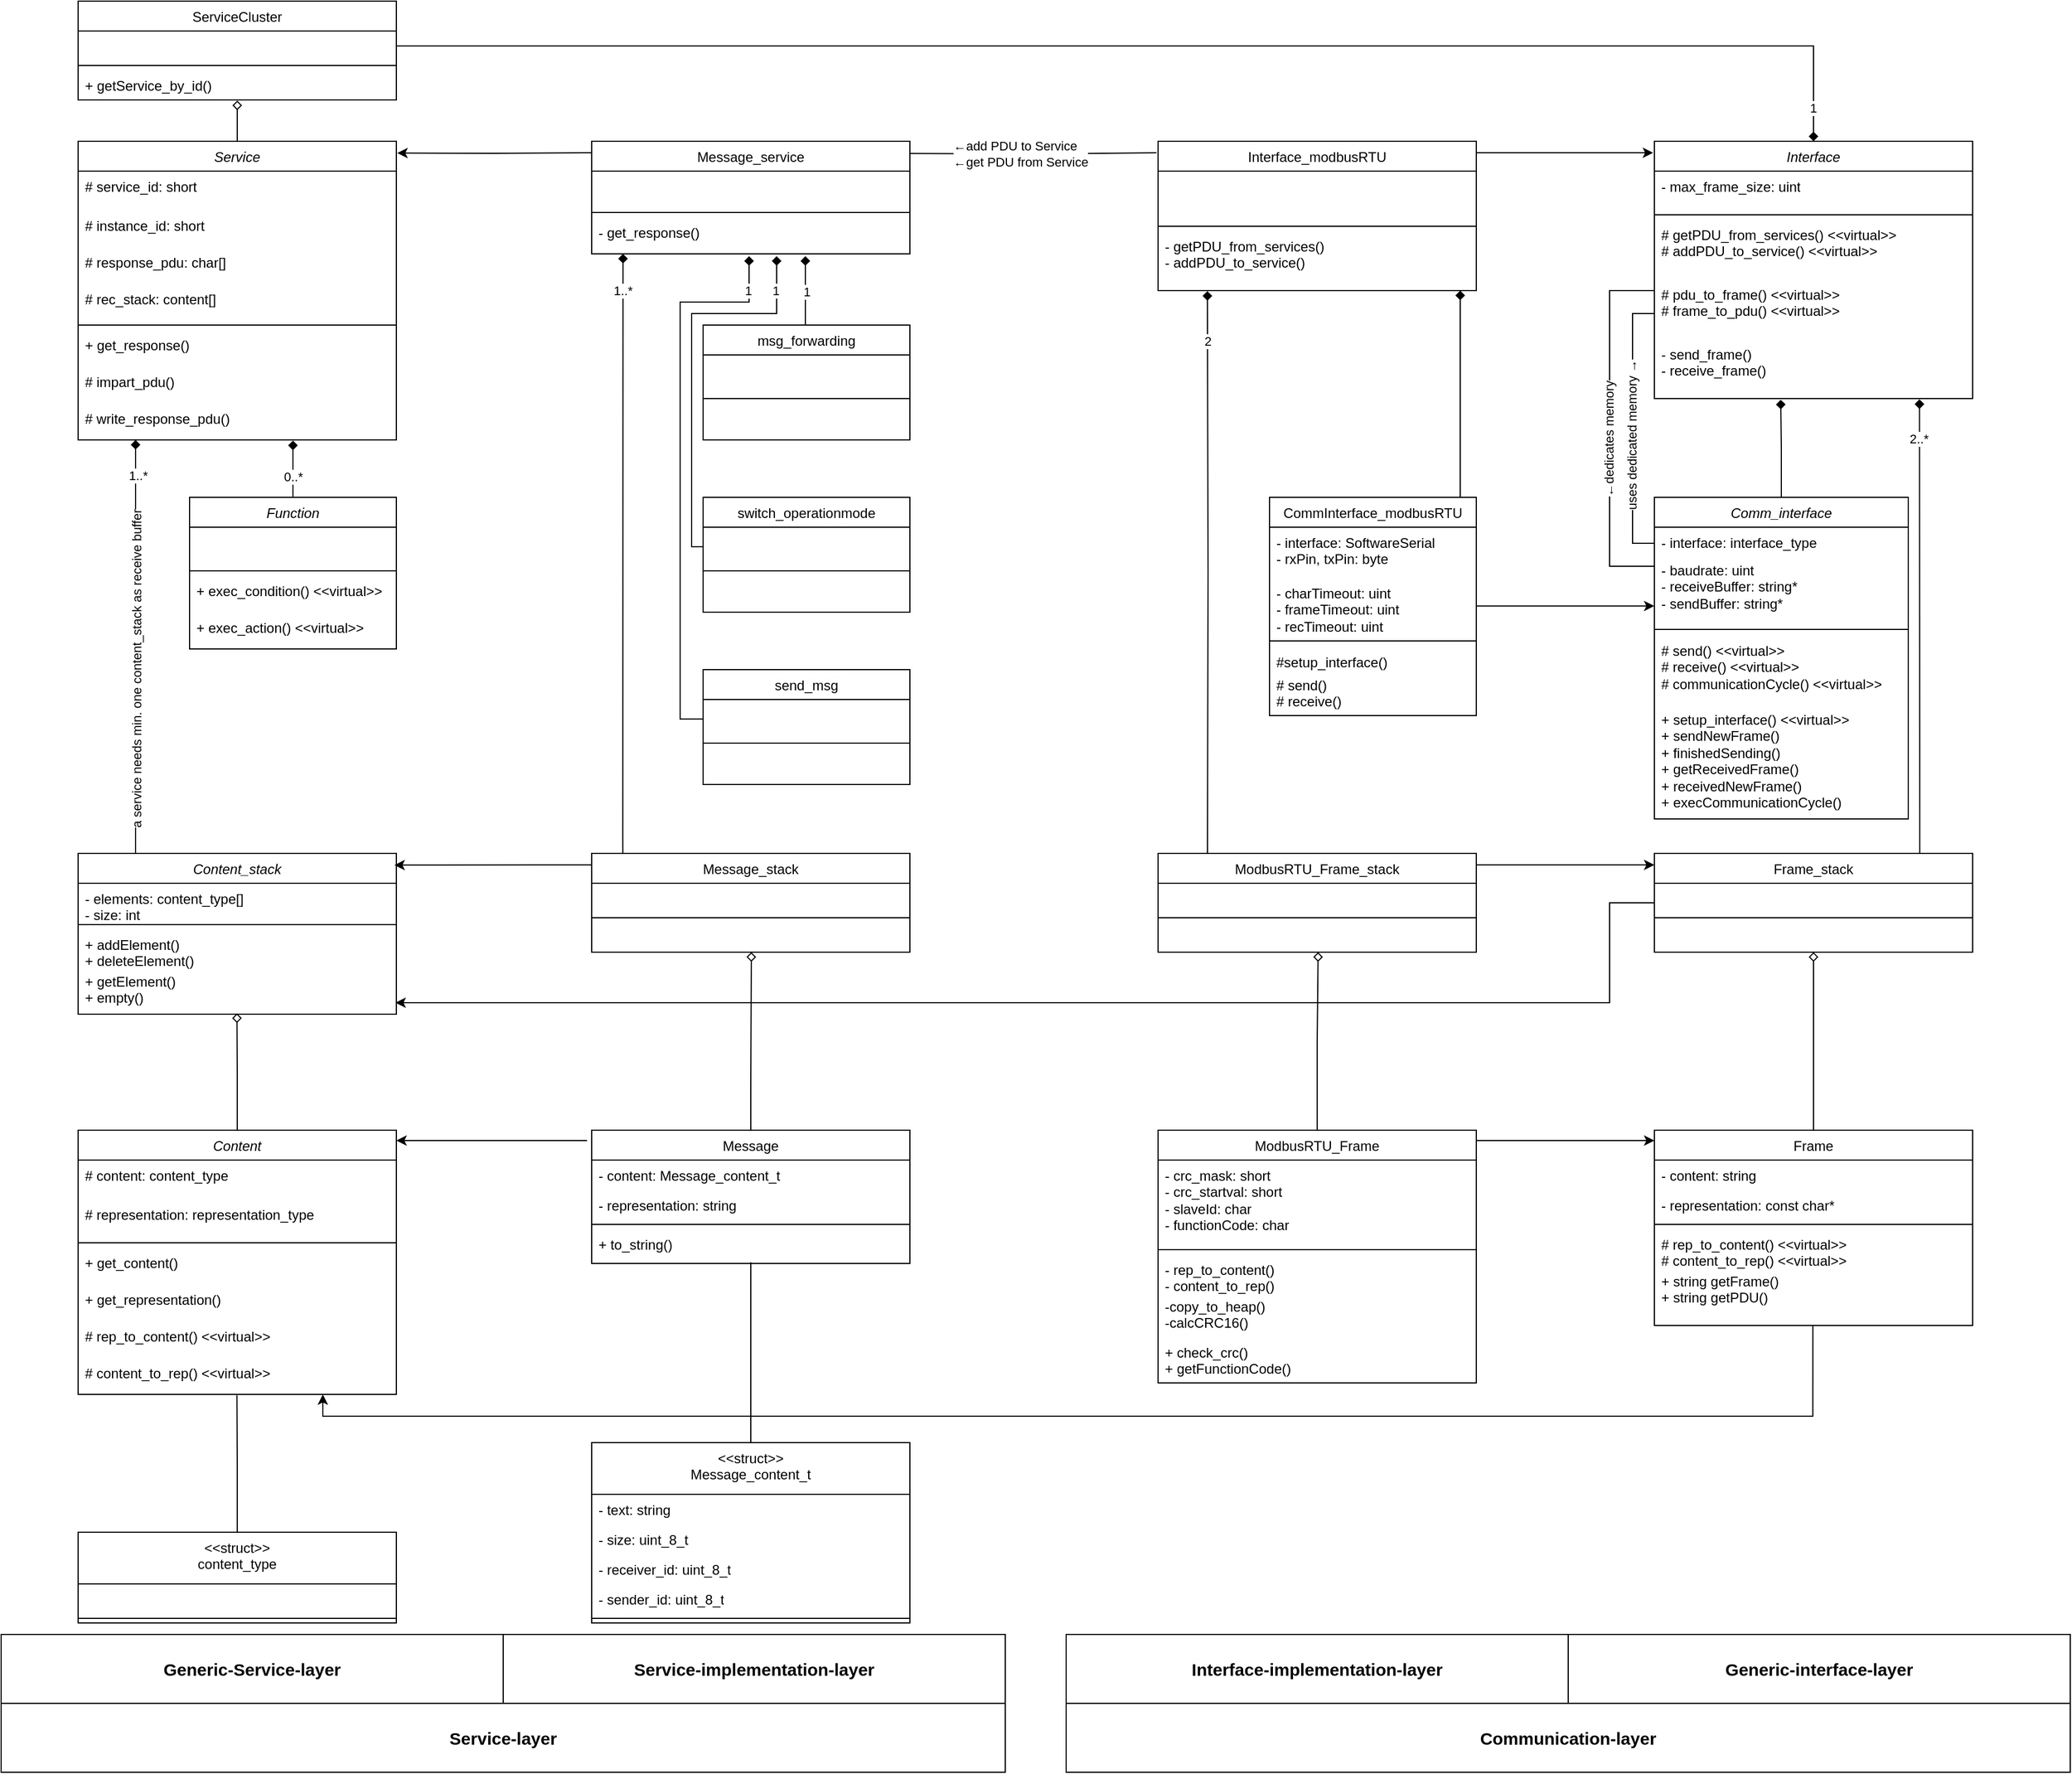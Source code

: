 <mxfile version="22.1.21" type="device">
  <diagram id="C5RBs43oDa-KdzZeNtuy" name="Page-1">
    <mxGraphModel dx="460" dy="336" grid="1" gridSize="10" guides="1" tooltips="1" connect="1" arrows="1" fold="1" page="1" pageScale="1" pageWidth="3300" pageHeight="4681" math="0" shadow="0">
      <root>
        <mxCell id="WIyWlLk6GJQsqaUBKTNV-0" />
        <mxCell id="WIyWlLk6GJQsqaUBKTNV-1" parent="WIyWlLk6GJQsqaUBKTNV-0" />
        <mxCell id="0T1XnAhTBll2UU8GzCWv-0" value="&lt;span style=&quot;font-weight: normal;&quot;&gt;&lt;i&gt;Interface&lt;/i&gt;&lt;/span&gt;" style="swimlane;fontStyle=1;align=center;verticalAlign=top;childLayout=stackLayout;horizontal=1;startSize=26;horizontalStack=0;resizeParent=1;resizeParentMax=0;resizeLast=0;collapsible=1;marginBottom=0;whiteSpace=wrap;html=1;" parent="WIyWlLk6GJQsqaUBKTNV-1" vertex="1">
          <mxGeometry x="1519" y="210" width="277" height="224" as="geometry" />
        </mxCell>
        <mxCell id="0T1XnAhTBll2UU8GzCWv-1" value="&lt;span style=&quot;background-color: initial;&quot;&gt;- max_frame_size: uint&lt;/span&gt;&lt;br&gt;&lt;div&gt;&lt;br&gt;&lt;/div&gt;" style="text;strokeColor=none;fillColor=none;align=left;verticalAlign=top;spacingLeft=4;spacingRight=4;overflow=hidden;rotatable=0;points=[[0,0.5],[1,0.5]];portConstraint=eastwest;whiteSpace=wrap;html=1;" parent="0T1XnAhTBll2UU8GzCWv-0" vertex="1">
          <mxGeometry y="26" width="277" height="34" as="geometry" />
        </mxCell>
        <mxCell id="0T1XnAhTBll2UU8GzCWv-2" value="" style="line;strokeWidth=1;fillColor=none;align=left;verticalAlign=middle;spacingTop=-1;spacingLeft=3;spacingRight=3;rotatable=0;labelPosition=right;points=[];portConstraint=eastwest;strokeColor=inherit;" parent="0T1XnAhTBll2UU8GzCWv-0" vertex="1">
          <mxGeometry y="60" width="277" height="8" as="geometry" />
        </mxCell>
        <mxCell id="G1hKoWAZGQ2db2Nm5mXP-79" value="# getPDU_from_services() &amp;lt;&amp;lt;virtual&amp;gt;&amp;gt;&lt;br&gt;# addPDU_to_service() &amp;lt;&amp;lt;virtual&amp;gt;&amp;gt;" style="text;strokeColor=none;fillColor=none;align=left;verticalAlign=top;spacingLeft=4;spacingRight=4;overflow=hidden;rotatable=0;points=[[0,0.5],[1,0.5]];portConstraint=eastwest;whiteSpace=wrap;html=1;" parent="0T1XnAhTBll2UU8GzCWv-0" vertex="1">
          <mxGeometry y="68" width="277" height="52" as="geometry" />
        </mxCell>
        <mxCell id="G1hKoWAZGQ2db2Nm5mXP-52" value="# pdu_to_frame() &amp;lt;&amp;lt;virtual&amp;gt;&amp;gt;&lt;br&gt;# frame_to_pdu() &amp;lt;&amp;lt;virtual&amp;gt;&amp;gt;" style="text;strokeColor=none;fillColor=none;align=left;verticalAlign=top;spacingLeft=4;spacingRight=4;overflow=hidden;rotatable=0;points=[[0,0.5],[1,0.5]];portConstraint=eastwest;whiteSpace=wrap;html=1;" parent="0T1XnAhTBll2UU8GzCWv-0" vertex="1">
          <mxGeometry y="120" width="277" height="52" as="geometry" />
        </mxCell>
        <mxCell id="G1hKoWAZGQ2db2Nm5mXP-69" value="- send_frame()&amp;nbsp;&lt;br&gt;- receive_frame()&amp;nbsp;" style="text;strokeColor=none;fillColor=none;align=left;verticalAlign=top;spacingLeft=4;spacingRight=4;overflow=hidden;rotatable=0;points=[[0,0.5],[1,0.5]];portConstraint=eastwest;whiteSpace=wrap;html=1;" parent="0T1XnAhTBll2UU8GzCWv-0" vertex="1">
          <mxGeometry y="172" width="277" height="52" as="geometry" />
        </mxCell>
        <mxCell id="0T1XnAhTBll2UU8GzCWv-19" value="&lt;span style=&quot;font-weight: normal;&quot;&gt;CommInterface_modbusRTU&lt;/span&gt;" style="swimlane;fontStyle=1;align=center;verticalAlign=top;childLayout=stackLayout;horizontal=1;startSize=26;horizontalStack=0;resizeParent=1;resizeParentMax=0;resizeLast=0;collapsible=1;marginBottom=0;whiteSpace=wrap;html=1;" parent="WIyWlLk6GJQsqaUBKTNV-1" vertex="1">
          <mxGeometry x="1184" y="520" width="180" height="190" as="geometry" />
        </mxCell>
        <mxCell id="G1hKoWAZGQ2db2Nm5mXP-65" value="&lt;div&gt;&lt;span style=&quot;background-color: initial;&quot;&gt;- interface: SoftwareSerial&lt;/span&gt;&lt;br&gt;&lt;/div&gt;&lt;div&gt;&lt;span style=&quot;background-color: initial;&quot;&gt;- rxPin, txPin: byte&lt;/span&gt;&lt;/div&gt;" style="text;strokeColor=none;fillColor=none;align=left;verticalAlign=top;spacingLeft=4;spacingRight=4;overflow=hidden;rotatable=0;points=[[0,0.5],[1,0.5]];portConstraint=eastwest;whiteSpace=wrap;html=1;" parent="0T1XnAhTBll2UU8GzCWv-19" vertex="1">
          <mxGeometry y="26" width="180" height="44" as="geometry" />
        </mxCell>
        <mxCell id="0T1XnAhTBll2UU8GzCWv-20" value="&lt;div&gt;&lt;span style=&quot;background-color: initial;&quot;&gt;- charTimeout: uint&lt;/span&gt;&lt;br&gt;&lt;/div&gt;&lt;div&gt;- frameTimeout: uint&lt;/div&gt;&lt;div&gt;- recTimeout: uint&lt;/div&gt;" style="text;strokeColor=none;fillColor=none;align=left;verticalAlign=top;spacingLeft=4;spacingRight=4;overflow=hidden;rotatable=0;points=[[0,0.5],[1,0.5]];portConstraint=eastwest;whiteSpace=wrap;html=1;" parent="0T1XnAhTBll2UU8GzCWv-19" vertex="1">
          <mxGeometry y="70" width="180" height="50" as="geometry" />
        </mxCell>
        <mxCell id="0T1XnAhTBll2UU8GzCWv-21" value="" style="line;strokeWidth=1;fillColor=none;align=left;verticalAlign=middle;spacingTop=-1;spacingLeft=3;spacingRight=3;rotatable=0;labelPosition=right;points=[];portConstraint=eastwest;strokeColor=inherit;" parent="0T1XnAhTBll2UU8GzCWv-19" vertex="1">
          <mxGeometry y="120" width="180" height="10" as="geometry" />
        </mxCell>
        <mxCell id="kE5n4X_mAe2XZxN9olAk-0" value="#setup_interface()" style="text;strokeColor=none;fillColor=none;align=left;verticalAlign=top;spacingLeft=4;spacingRight=4;overflow=hidden;rotatable=0;points=[[0,0.5],[1,0.5]];portConstraint=eastwest;whiteSpace=wrap;html=1;" vertex="1" parent="0T1XnAhTBll2UU8GzCWv-19">
          <mxGeometry y="130" width="180" height="20" as="geometry" />
        </mxCell>
        <mxCell id="g8rS9QN8BbAumc9vABYH-0" value="# send()&amp;nbsp;&lt;div&gt;# receive()&lt;br&gt;&lt;/div&gt;" style="text;strokeColor=none;fillColor=none;align=left;verticalAlign=top;spacingLeft=4;spacingRight=4;overflow=hidden;rotatable=0;points=[[0,0.5],[1,0.5]];portConstraint=eastwest;whiteSpace=wrap;html=1;" parent="0T1XnAhTBll2UU8GzCWv-19" vertex="1">
          <mxGeometry y="150" width="180" height="40" as="geometry" />
        </mxCell>
        <mxCell id="0T1XnAhTBll2UU8GzCWv-24" value="&lt;i style=&quot;font-weight: normal;&quot;&gt;Service&lt;/i&gt;" style="swimlane;fontStyle=1;align=center;verticalAlign=top;childLayout=stackLayout;horizontal=1;startSize=26;horizontalStack=0;resizeParent=1;resizeParentMax=0;resizeLast=0;collapsible=1;marginBottom=0;whiteSpace=wrap;html=1;" parent="WIyWlLk6GJQsqaUBKTNV-1" vertex="1">
          <mxGeometry x="147" y="210" width="277" height="260" as="geometry" />
        </mxCell>
        <mxCell id="0T1XnAhTBll2UU8GzCWv-25" value="# service_id: short&amp;nbsp;" style="text;strokeColor=none;fillColor=none;align=left;verticalAlign=top;spacingLeft=4;spacingRight=4;overflow=hidden;rotatable=0;points=[[0,0.5],[1,0.5]];portConstraint=eastwest;whiteSpace=wrap;html=1;" parent="0T1XnAhTBll2UU8GzCWv-24" vertex="1">
          <mxGeometry y="26" width="277" height="34" as="geometry" />
        </mxCell>
        <mxCell id="kIGU2jK2xSigbOruO71g-12" value="# instance_id: short&amp;nbsp;" style="text;strokeColor=none;fillColor=none;align=left;verticalAlign=top;spacingLeft=4;spacingRight=4;overflow=hidden;rotatable=0;points=[[0,0.5],[1,0.5]];portConstraint=eastwest;whiteSpace=wrap;html=1;" parent="0T1XnAhTBll2UU8GzCWv-24" vertex="1">
          <mxGeometry y="60" width="277" height="32" as="geometry" />
        </mxCell>
        <mxCell id="kIGU2jK2xSigbOruO71g-0" value="# response_pdu: char[]&amp;nbsp;" style="text;strokeColor=none;fillColor=none;align=left;verticalAlign=top;spacingLeft=4;spacingRight=4;overflow=hidden;rotatable=0;points=[[0,0.5],[1,0.5]];portConstraint=eastwest;whiteSpace=wrap;html=1;" parent="0T1XnAhTBll2UU8GzCWv-24" vertex="1">
          <mxGeometry y="92" width="277" height="32" as="geometry" />
        </mxCell>
        <mxCell id="aDwjSYwR-uf44QGX8slU-2" value="# rec_stack: content[]&amp;nbsp;" style="text;strokeColor=none;fillColor=none;align=left;verticalAlign=top;spacingLeft=4;spacingRight=4;overflow=hidden;rotatable=0;points=[[0,0.5],[1,0.5]];portConstraint=eastwest;whiteSpace=wrap;html=1;" parent="0T1XnAhTBll2UU8GzCWv-24" vertex="1">
          <mxGeometry y="124" width="277" height="32" as="geometry" />
        </mxCell>
        <mxCell id="0T1XnAhTBll2UU8GzCWv-26" value="" style="line;strokeWidth=1;fillColor=none;align=left;verticalAlign=middle;spacingTop=-1;spacingLeft=3;spacingRight=3;rotatable=0;labelPosition=right;points=[];portConstraint=eastwest;strokeColor=inherit;" parent="0T1XnAhTBll2UU8GzCWv-24" vertex="1">
          <mxGeometry y="156" width="277" height="8" as="geometry" />
        </mxCell>
        <mxCell id="80-tXejD-YkmLtAAVGBc-15" value="+ get_response()&amp;nbsp;" style="text;strokeColor=none;fillColor=none;align=left;verticalAlign=top;spacingLeft=4;spacingRight=4;overflow=hidden;rotatable=0;points=[[0,0.5],[1,0.5]];portConstraint=eastwest;whiteSpace=wrap;html=1;" parent="0T1XnAhTBll2UU8GzCWv-24" vertex="1">
          <mxGeometry y="164" width="277" height="32" as="geometry" />
        </mxCell>
        <mxCell id="80-tXejD-YkmLtAAVGBc-28" value="# impart_pdu()&amp;nbsp;" style="text;strokeColor=none;fillColor=none;align=left;verticalAlign=top;spacingLeft=4;spacingRight=4;overflow=hidden;rotatable=0;points=[[0,0.5],[1,0.5]];portConstraint=eastwest;whiteSpace=wrap;html=1;" parent="0T1XnAhTBll2UU8GzCWv-24" vertex="1">
          <mxGeometry y="196" width="277" height="32" as="geometry" />
        </mxCell>
        <mxCell id="aDwjSYwR-uf44QGX8slU-1" value="# write_response_pdu()&amp;nbsp;" style="text;strokeColor=none;fillColor=none;align=left;verticalAlign=top;spacingLeft=4;spacingRight=4;overflow=hidden;rotatable=0;points=[[0,0.5],[1,0.5]];portConstraint=eastwest;whiteSpace=wrap;html=1;" parent="0T1XnAhTBll2UU8GzCWv-24" vertex="1">
          <mxGeometry y="228" width="277" height="32" as="geometry" />
        </mxCell>
        <mxCell id="N3_kc9GpTuYt8x-B3Z9n-35" value="" style="edgeStyle=orthogonalEdgeStyle;rounded=0;orthogonalLoop=1;jettySize=auto;html=1;entryX=1.001;entryY=0.674;entryDx=0;entryDy=0;entryPerimeter=0;endArrow=classic;endFill=1;" parent="WIyWlLk6GJQsqaUBKTNV-1" edge="1">
          <mxGeometry relative="1" as="geometry">
            <Array as="points" />
            <mxPoint x="590" y="1080" as="sourcePoint" />
            <mxPoint x="423.997" y="1079.996" as="targetPoint" />
          </mxGeometry>
        </mxCell>
        <mxCell id="ZH3qLgjgDEHbAtOJyxIN-40" value="" style="edgeStyle=orthogonalEdgeStyle;rounded=0;orthogonalLoop=1;jettySize=auto;html=1;endArrow=diamond;endFill=0;" parent="WIyWlLk6GJQsqaUBKTNV-1" source="N3_kc9GpTuYt8x-B3Z9n-0" target="ZH3qLgjgDEHbAtOJyxIN-35" edge="1">
          <mxGeometry relative="1" as="geometry">
            <Array as="points">
              <mxPoint x="733" y="1030" />
              <mxPoint x="733" y="1030" />
            </Array>
          </mxGeometry>
        </mxCell>
        <mxCell id="N3_kc9GpTuYt8x-B3Z9n-0" value="&lt;span style=&quot;font-weight: 400;&quot;&gt;Message&lt;/span&gt;" style="swimlane;fontStyle=1;align=center;verticalAlign=top;childLayout=stackLayout;horizontal=1;startSize=26;horizontalStack=0;resizeParent=1;resizeParentMax=0;resizeLast=0;collapsible=1;marginBottom=0;whiteSpace=wrap;html=1;" parent="WIyWlLk6GJQsqaUBKTNV-1" vertex="1">
          <mxGeometry x="594" y="1071" width="277" height="116" as="geometry" />
        </mxCell>
        <mxCell id="N3_kc9GpTuYt8x-B3Z9n-11" value="- content: Message_content_t" style="text;strokeColor=none;fillColor=none;align=left;verticalAlign=top;spacingLeft=4;spacingRight=4;overflow=hidden;rotatable=0;points=[[0,0.5],[1,0.5]];portConstraint=eastwest;whiteSpace=wrap;html=1;" parent="N3_kc9GpTuYt8x-B3Z9n-0" vertex="1">
          <mxGeometry y="26" width="277" height="26" as="geometry" />
        </mxCell>
        <mxCell id="3TZ6ypuchY_0NicrJu_w-3" value="- representation: string" style="text;strokeColor=none;fillColor=none;align=left;verticalAlign=top;spacingLeft=4;spacingRight=4;overflow=hidden;rotatable=0;points=[[0,0.5],[1,0.5]];portConstraint=eastwest;whiteSpace=wrap;html=1;" parent="N3_kc9GpTuYt8x-B3Z9n-0" vertex="1">
          <mxGeometry y="52" width="277" height="26" as="geometry" />
        </mxCell>
        <mxCell id="N3_kc9GpTuYt8x-B3Z9n-1" value="" style="line;strokeWidth=1;fillColor=none;align=left;verticalAlign=middle;spacingTop=-1;spacingLeft=3;spacingRight=3;rotatable=0;labelPosition=right;points=[];portConstraint=eastwest;strokeColor=inherit;" parent="N3_kc9GpTuYt8x-B3Z9n-0" vertex="1">
          <mxGeometry y="78" width="277" height="8" as="geometry" />
        </mxCell>
        <mxCell id="ZH3qLgjgDEHbAtOJyxIN-0" value="+ to_string()" style="text;strokeColor=none;fillColor=none;align=left;verticalAlign=top;spacingLeft=4;spacingRight=4;overflow=hidden;rotatable=0;points=[[0,0.5],[1,0.5]];portConstraint=eastwest;whiteSpace=wrap;html=1;" parent="N3_kc9GpTuYt8x-B3Z9n-0" vertex="1">
          <mxGeometry y="86" width="277" height="30" as="geometry" />
        </mxCell>
        <mxCell id="N3_kc9GpTuYt8x-B3Z9n-16" value="&lt;i style=&quot;font-weight: normal;&quot;&gt;Content&lt;/i&gt;" style="swimlane;fontStyle=1;align=center;verticalAlign=top;childLayout=stackLayout;horizontal=1;startSize=26;horizontalStack=0;resizeParent=1;resizeParentMax=0;resizeLast=0;collapsible=1;marginBottom=0;whiteSpace=wrap;html=1;" parent="WIyWlLk6GJQsqaUBKTNV-1" vertex="1">
          <mxGeometry x="147" y="1071" width="277" height="230" as="geometry" />
        </mxCell>
        <mxCell id="N3_kc9GpTuYt8x-B3Z9n-17" value="# content: content_type" style="text;strokeColor=none;fillColor=none;align=left;verticalAlign=top;spacingLeft=4;spacingRight=4;overflow=hidden;rotatable=0;points=[[0,0.5],[1,0.5]];portConstraint=eastwest;whiteSpace=wrap;html=1;" parent="N3_kc9GpTuYt8x-B3Z9n-16" vertex="1">
          <mxGeometry y="26" width="277" height="34" as="geometry" />
        </mxCell>
        <mxCell id="3TZ6ypuchY_0NicrJu_w-0" value="# representation: representation_type" style="text;strokeColor=none;fillColor=none;align=left;verticalAlign=top;spacingLeft=4;spacingRight=4;overflow=hidden;rotatable=0;points=[[0,0.5],[1,0.5]];portConstraint=eastwest;whiteSpace=wrap;html=1;" parent="N3_kc9GpTuYt8x-B3Z9n-16" vertex="1">
          <mxGeometry y="60" width="277" height="34" as="geometry" />
        </mxCell>
        <mxCell id="N3_kc9GpTuYt8x-B3Z9n-18" value="" style="line;strokeWidth=1;fillColor=none;align=left;verticalAlign=middle;spacingTop=-1;spacingLeft=3;spacingRight=3;rotatable=0;labelPosition=right;points=[];portConstraint=eastwest;strokeColor=inherit;" parent="N3_kc9GpTuYt8x-B3Z9n-16" vertex="1">
          <mxGeometry y="94" width="277" height="8" as="geometry" />
        </mxCell>
        <mxCell id="N3_kc9GpTuYt8x-B3Z9n-23" value="+ get_content()&amp;nbsp;" style="text;strokeColor=none;fillColor=none;align=left;verticalAlign=top;spacingLeft=4;spacingRight=4;overflow=hidden;rotatable=0;points=[[0,0.5],[1,0.5]];portConstraint=eastwest;whiteSpace=wrap;html=1;" parent="N3_kc9GpTuYt8x-B3Z9n-16" vertex="1">
          <mxGeometry y="102" width="277" height="32" as="geometry" />
        </mxCell>
        <mxCell id="N3_kc9GpTuYt8x-B3Z9n-19" value="+ get_representation()&amp;nbsp;" style="text;strokeColor=none;fillColor=none;align=left;verticalAlign=top;spacingLeft=4;spacingRight=4;overflow=hidden;rotatable=0;points=[[0,0.5],[1,0.5]];portConstraint=eastwest;whiteSpace=wrap;html=1;" parent="N3_kc9GpTuYt8x-B3Z9n-16" vertex="1">
          <mxGeometry y="134" width="277" height="32" as="geometry" />
        </mxCell>
        <mxCell id="aDwjSYwR-uf44QGX8slU-0" value="# rep_to_content()&amp;nbsp;&amp;lt;&amp;lt;virtual&amp;gt;&amp;gt;" style="text;strokeColor=none;fillColor=none;align=left;verticalAlign=top;spacingLeft=4;spacingRight=4;overflow=hidden;rotatable=0;points=[[0,0.5],[1,0.5]];portConstraint=eastwest;whiteSpace=wrap;html=1;" parent="N3_kc9GpTuYt8x-B3Z9n-16" vertex="1">
          <mxGeometry y="166" width="277" height="32" as="geometry" />
        </mxCell>
        <mxCell id="3TZ6ypuchY_0NicrJu_w-1" value="# content_to_rep()&amp;nbsp;&amp;lt;&amp;lt;virtual&amp;gt;&amp;gt;" style="text;strokeColor=none;fillColor=none;align=left;verticalAlign=top;spacingLeft=4;spacingRight=4;overflow=hidden;rotatable=0;points=[[0,0.5],[1,0.5]];portConstraint=eastwest;whiteSpace=wrap;html=1;" parent="N3_kc9GpTuYt8x-B3Z9n-16" vertex="1">
          <mxGeometry y="198" width="277" height="32" as="geometry" />
        </mxCell>
        <mxCell id="ZH3qLgjgDEHbAtOJyxIN-2" value="&lt;div&gt;&lt;span style=&quot;font-weight: 400;&quot;&gt;&amp;lt;&amp;lt;struct&amp;gt;&amp;gt;&lt;/span&gt;&lt;/div&gt;&lt;span style=&quot;font-weight: 400;&quot;&gt;Message_content_t&lt;/span&gt;" style="swimlane;fontStyle=1;align=center;verticalAlign=top;childLayout=stackLayout;horizontal=1;startSize=45;horizontalStack=0;resizeParent=1;resizeParentMax=0;resizeLast=0;collapsible=1;marginBottom=0;whiteSpace=wrap;html=1;" parent="WIyWlLk6GJQsqaUBKTNV-1" vertex="1">
          <mxGeometry x="594" y="1343" width="277" height="157" as="geometry" />
        </mxCell>
        <mxCell id="ZH3qLgjgDEHbAtOJyxIN-3" value="- text: string&amp;nbsp;" style="text;strokeColor=none;fillColor=none;align=left;verticalAlign=top;spacingLeft=4;spacingRight=4;overflow=hidden;rotatable=0;points=[[0,0.5],[1,0.5]];portConstraint=eastwest;whiteSpace=wrap;html=1;" parent="ZH3qLgjgDEHbAtOJyxIN-2" vertex="1">
          <mxGeometry y="45" width="277" height="26" as="geometry" />
        </mxCell>
        <mxCell id="ZH3qLgjgDEHbAtOJyxIN-4" value="- size: uint_8_t&amp;nbsp;" style="text;strokeColor=none;fillColor=none;align=left;verticalAlign=top;spacingLeft=4;spacingRight=4;overflow=hidden;rotatable=0;points=[[0,0.5],[1,0.5]];portConstraint=eastwest;whiteSpace=wrap;html=1;" parent="ZH3qLgjgDEHbAtOJyxIN-2" vertex="1">
          <mxGeometry y="71" width="277" height="26" as="geometry" />
        </mxCell>
        <mxCell id="ZH3qLgjgDEHbAtOJyxIN-5" value="- receiver_id: uint_8_t" style="text;strokeColor=none;fillColor=none;align=left;verticalAlign=top;spacingLeft=4;spacingRight=4;overflow=hidden;rotatable=0;points=[[0,0.5],[1,0.5]];portConstraint=eastwest;whiteSpace=wrap;html=1;" parent="ZH3qLgjgDEHbAtOJyxIN-2" vertex="1">
          <mxGeometry y="97" width="277" height="26" as="geometry" />
        </mxCell>
        <mxCell id="ZH3qLgjgDEHbAtOJyxIN-6" value="- sender_id: uint_8_t" style="text;strokeColor=none;fillColor=none;align=left;verticalAlign=top;spacingLeft=4;spacingRight=4;overflow=hidden;rotatable=0;points=[[0,0.5],[1,0.5]];portConstraint=eastwest;whiteSpace=wrap;html=1;" parent="ZH3qLgjgDEHbAtOJyxIN-2" vertex="1">
          <mxGeometry y="123" width="277" height="26" as="geometry" />
        </mxCell>
        <mxCell id="ZH3qLgjgDEHbAtOJyxIN-7" value="" style="line;strokeWidth=1;fillColor=none;align=left;verticalAlign=middle;spacingTop=-1;spacingLeft=3;spacingRight=3;rotatable=0;labelPosition=right;points=[];portConstraint=eastwest;strokeColor=inherit;" parent="ZH3qLgjgDEHbAtOJyxIN-2" vertex="1">
          <mxGeometry y="149" width="277" height="8" as="geometry" />
        </mxCell>
        <mxCell id="ZH3qLgjgDEHbAtOJyxIN-25" value="&lt;i style=&quot;font-weight: normal;&quot;&gt;Content_stack&lt;/i&gt;" style="swimlane;fontStyle=1;align=center;verticalAlign=top;childLayout=stackLayout;horizontal=1;startSize=26;horizontalStack=0;resizeParent=1;resizeParentMax=0;resizeLast=0;collapsible=1;marginBottom=0;whiteSpace=wrap;html=1;" parent="WIyWlLk6GJQsqaUBKTNV-1" vertex="1">
          <mxGeometry x="147" y="830" width="277" height="140" as="geometry" />
        </mxCell>
        <mxCell id="ZH3qLgjgDEHbAtOJyxIN-28" value="- elements: content_type[]&lt;br&gt;- size: int" style="text;strokeColor=none;fillColor=none;align=left;verticalAlign=top;spacingLeft=4;spacingRight=4;overflow=hidden;rotatable=0;points=[[0,0.5],[1,0.5]];portConstraint=eastwest;whiteSpace=wrap;html=1;" parent="ZH3qLgjgDEHbAtOJyxIN-25" vertex="1">
          <mxGeometry y="26" width="277" height="32" as="geometry" />
        </mxCell>
        <mxCell id="ZH3qLgjgDEHbAtOJyxIN-27" value="" style="line;strokeWidth=1;fillColor=none;align=left;verticalAlign=middle;spacingTop=-1;spacingLeft=3;spacingRight=3;rotatable=0;labelPosition=right;points=[];portConstraint=eastwest;strokeColor=inherit;" parent="ZH3qLgjgDEHbAtOJyxIN-25" vertex="1">
          <mxGeometry y="58" width="277" height="8" as="geometry" />
        </mxCell>
        <mxCell id="ZH3qLgjgDEHbAtOJyxIN-29" value="+ addElement()&lt;br&gt;+ deleteElement()" style="text;strokeColor=none;fillColor=none;align=left;verticalAlign=top;spacingLeft=4;spacingRight=4;overflow=hidden;rotatable=0;points=[[0,0.5],[1,0.5]];portConstraint=eastwest;whiteSpace=wrap;html=1;" parent="ZH3qLgjgDEHbAtOJyxIN-25" vertex="1">
          <mxGeometry y="66" width="277" height="32" as="geometry" />
        </mxCell>
        <mxCell id="80-tXejD-YkmLtAAVGBc-1" value="+ getElement()&lt;br&gt;+ empty()" style="text;strokeColor=none;fillColor=none;align=left;verticalAlign=top;spacingLeft=4;spacingRight=4;overflow=hidden;rotatable=0;points=[[0,0.5],[1,0.5]];portConstraint=eastwest;whiteSpace=wrap;html=1;" parent="ZH3qLgjgDEHbAtOJyxIN-25" vertex="1">
          <mxGeometry y="98" width="277" height="42" as="geometry" />
        </mxCell>
        <mxCell id="ZH3qLgjgDEHbAtOJyxIN-31" style="edgeStyle=orthogonalEdgeStyle;rounded=0;orthogonalLoop=1;jettySize=auto;html=1;endArrow=diamond;endFill=0;entryX=0.499;entryY=0.982;entryDx=0;entryDy=0;entryPerimeter=0;" parent="WIyWlLk6GJQsqaUBKTNV-1" source="N3_kc9GpTuYt8x-B3Z9n-16" target="80-tXejD-YkmLtAAVGBc-1" edge="1">
          <mxGeometry relative="1" as="geometry">
            <mxPoint x="252" y="1030" as="targetPoint" />
          </mxGeometry>
        </mxCell>
        <mxCell id="ZH3qLgjgDEHbAtOJyxIN-32" value="&lt;span style=&quot;font-weight: 400;&quot;&gt;Message_stack&lt;/span&gt;" style="swimlane;fontStyle=1;align=center;verticalAlign=top;childLayout=stackLayout;horizontal=1;startSize=26;horizontalStack=0;resizeParent=1;resizeParentMax=0;resizeLast=0;collapsible=1;marginBottom=0;whiteSpace=wrap;html=1;" parent="WIyWlLk6GJQsqaUBKTNV-1" vertex="1">
          <mxGeometry x="594" y="830" width="277" height="86" as="geometry" />
        </mxCell>
        <mxCell id="ZH3qLgjgDEHbAtOJyxIN-33" value="&amp;nbsp;" style="text;strokeColor=none;fillColor=none;align=left;verticalAlign=top;spacingLeft=4;spacingRight=4;overflow=hidden;rotatable=0;points=[[0,0.5],[1,0.5]];portConstraint=eastwest;whiteSpace=wrap;html=1;" parent="ZH3qLgjgDEHbAtOJyxIN-32" vertex="1">
          <mxGeometry y="26" width="277" height="26" as="geometry" />
        </mxCell>
        <mxCell id="ZH3qLgjgDEHbAtOJyxIN-34" value="" style="line;strokeWidth=1;fillColor=none;align=left;verticalAlign=middle;spacingTop=-1;spacingLeft=3;spacingRight=3;rotatable=0;labelPosition=right;points=[];portConstraint=eastwest;strokeColor=inherit;" parent="ZH3qLgjgDEHbAtOJyxIN-32" vertex="1">
          <mxGeometry y="52" width="277" height="8" as="geometry" />
        </mxCell>
        <mxCell id="ZH3qLgjgDEHbAtOJyxIN-35" value="&amp;nbsp;" style="text;strokeColor=none;fillColor=none;align=left;verticalAlign=top;spacingLeft=4;spacingRight=4;overflow=hidden;rotatable=0;points=[[0,0.5],[1,0.5]];portConstraint=eastwest;whiteSpace=wrap;html=1;" parent="ZH3qLgjgDEHbAtOJyxIN-32" vertex="1">
          <mxGeometry y="60" width="277" height="26" as="geometry" />
        </mxCell>
        <mxCell id="80-tXejD-YkmLtAAVGBc-9" value="&lt;i style=&quot;font-weight: normal;&quot;&gt;Function&lt;/i&gt;" style="swimlane;fontStyle=1;align=center;verticalAlign=top;childLayout=stackLayout;horizontal=1;startSize=26;horizontalStack=0;resizeParent=1;resizeParentMax=0;resizeLast=0;collapsible=1;marginBottom=0;whiteSpace=wrap;html=1;" parent="WIyWlLk6GJQsqaUBKTNV-1" vertex="1">
          <mxGeometry x="244" y="520" width="180" height="132" as="geometry" />
        </mxCell>
        <mxCell id="80-tXejD-YkmLtAAVGBc-10" value="&amp;nbsp;" style="text;strokeColor=none;fillColor=none;align=left;verticalAlign=top;spacingLeft=4;spacingRight=4;overflow=hidden;rotatable=0;points=[[0,0.5],[1,0.5]];portConstraint=eastwest;whiteSpace=wrap;html=1;" parent="80-tXejD-YkmLtAAVGBc-9" vertex="1">
          <mxGeometry y="26" width="180" height="34" as="geometry" />
        </mxCell>
        <mxCell id="80-tXejD-YkmLtAAVGBc-11" value="" style="line;strokeWidth=1;fillColor=none;align=left;verticalAlign=middle;spacingTop=-1;spacingLeft=3;spacingRight=3;rotatable=0;labelPosition=right;points=[];portConstraint=eastwest;strokeColor=inherit;" parent="80-tXejD-YkmLtAAVGBc-9" vertex="1">
          <mxGeometry y="60" width="180" height="8" as="geometry" />
        </mxCell>
        <mxCell id="80-tXejD-YkmLtAAVGBc-12" value="+ exec_condition() &amp;lt;&amp;lt;virtual&amp;gt;&amp;gt;" style="text;strokeColor=none;fillColor=none;align=left;verticalAlign=top;spacingLeft=4;spacingRight=4;overflow=hidden;rotatable=0;points=[[0,0.5],[1,0.5]];portConstraint=eastwest;whiteSpace=wrap;html=1;" parent="80-tXejD-YkmLtAAVGBc-9" vertex="1">
          <mxGeometry y="68" width="180" height="32" as="geometry" />
        </mxCell>
        <mxCell id="80-tXejD-YkmLtAAVGBc-26" value="+ exec_action() &amp;lt;&amp;lt;virtual&amp;gt;&amp;gt;" style="text;strokeColor=none;fillColor=none;align=left;verticalAlign=top;spacingLeft=4;spacingRight=4;overflow=hidden;rotatable=0;points=[[0,0.5],[1,0.5]];portConstraint=eastwest;whiteSpace=wrap;html=1;" parent="80-tXejD-YkmLtAAVGBc-9" vertex="1">
          <mxGeometry y="100" width="180" height="32" as="geometry" />
        </mxCell>
        <mxCell id="kIGU2jK2xSigbOruO71g-1" value="&lt;span style=&quot;font-weight: normal;&quot;&gt;Message_service&lt;/span&gt;" style="swimlane;fontStyle=1;align=center;verticalAlign=top;childLayout=stackLayout;horizontal=1;startSize=26;horizontalStack=0;resizeParent=1;resizeParentMax=0;resizeLast=0;collapsible=1;marginBottom=0;whiteSpace=wrap;html=1;" parent="WIyWlLk6GJQsqaUBKTNV-1" vertex="1">
          <mxGeometry x="594" y="210" width="277" height="98" as="geometry" />
        </mxCell>
        <mxCell id="kIGU2jK2xSigbOruO71g-4" value="&amp;nbsp;" style="text;strokeColor=none;fillColor=none;align=left;verticalAlign=top;spacingLeft=4;spacingRight=4;overflow=hidden;rotatable=0;points=[[0,0.5],[1,0.5]];portConstraint=eastwest;whiteSpace=wrap;html=1;" parent="kIGU2jK2xSigbOruO71g-1" vertex="1">
          <mxGeometry y="26" width="277" height="32" as="geometry" />
        </mxCell>
        <mxCell id="kIGU2jK2xSigbOruO71g-5" value="" style="line;strokeWidth=1;fillColor=none;align=left;verticalAlign=middle;spacingTop=-1;spacingLeft=3;spacingRight=3;rotatable=0;labelPosition=right;points=[];portConstraint=eastwest;strokeColor=inherit;" parent="kIGU2jK2xSigbOruO71g-1" vertex="1">
          <mxGeometry y="58" width="277" height="8" as="geometry" />
        </mxCell>
        <mxCell id="kIGU2jK2xSigbOruO71g-11" value="- get_response()&amp;nbsp;" style="text;strokeColor=none;fillColor=none;align=left;verticalAlign=top;spacingLeft=4;spacingRight=4;overflow=hidden;rotatable=0;points=[[0,0.5],[1,0.5]];portConstraint=eastwest;whiteSpace=wrap;html=1;" parent="kIGU2jK2xSigbOruO71g-1" vertex="1">
          <mxGeometry y="66" width="277" height="32" as="geometry" />
        </mxCell>
        <mxCell id="kIGU2jK2xSigbOruO71g-8" style="edgeStyle=orthogonalEdgeStyle;rounded=0;orthogonalLoop=1;jettySize=auto;html=1;entryX=1.003;entryY=0.257;entryDx=0;entryDy=0;entryPerimeter=0;" parent="WIyWlLk6GJQsqaUBKTNV-1" edge="1">
          <mxGeometry relative="1" as="geometry">
            <mxPoint x="424.831" y="220.224" as="targetPoint" />
            <Array as="points" />
            <mxPoint x="594" y="220" as="sourcePoint" />
          </mxGeometry>
        </mxCell>
        <mxCell id="kIGU2jK2xSigbOruO71g-9" style="edgeStyle=orthogonalEdgeStyle;rounded=0;orthogonalLoop=1;jettySize=auto;html=1;endArrow=diamond;endFill=1;entryX=0.532;entryY=1.009;entryDx=0;entryDy=0;entryPerimeter=0;exitX=0.098;exitY=-0.002;exitDx=0;exitDy=0;exitPerimeter=0;" parent="WIyWlLk6GJQsqaUBKTNV-1" source="ZH3qLgjgDEHbAtOJyxIN-32" edge="1">
          <mxGeometry relative="1" as="geometry">
            <mxPoint x="621.274" y="307.998" as="targetPoint" />
            <mxPoint x="620" y="820" as="sourcePoint" />
            <Array as="points">
              <mxPoint x="621" y="820" />
            </Array>
          </mxGeometry>
        </mxCell>
        <mxCell id="kIGU2jK2xSigbOruO71g-10" value="1..*" style="edgeLabel;html=1;align=center;verticalAlign=middle;resizable=0;points=[];" parent="kIGU2jK2xSigbOruO71g-9" vertex="1" connectable="0">
          <mxGeometry x="0.195" y="-2" relative="1" as="geometry">
            <mxPoint x="-2" y="-178" as="offset" />
          </mxGeometry>
        </mxCell>
        <mxCell id="80-tXejD-YkmLtAAVGBc-6" style="edgeStyle=orthogonalEdgeStyle;rounded=0;orthogonalLoop=1;jettySize=auto;html=1;endArrow=diamond;endFill=1;" parent="WIyWlLk6GJQsqaUBKTNV-1" edge="1">
          <mxGeometry relative="1" as="geometry">
            <mxPoint x="197.01" y="470" as="targetPoint" />
            <mxPoint x="197" y="759.97" as="sourcePoint" />
            <Array as="points">
              <mxPoint x="197" y="829.97" />
              <mxPoint x="197" y="829.97" />
            </Array>
          </mxGeometry>
        </mxCell>
        <mxCell id="80-tXejD-YkmLtAAVGBc-7" value="1..*" style="edgeLabel;html=1;align=center;verticalAlign=middle;resizable=0;points=[];" parent="80-tXejD-YkmLtAAVGBc-6" vertex="1" connectable="0">
          <mxGeometry x="0.064" y="-4" relative="1" as="geometry">
            <mxPoint x="-2" y="-171" as="offset" />
          </mxGeometry>
        </mxCell>
        <mxCell id="80-tXejD-YkmLtAAVGBc-8" value="a service needs min. one content_stack as receive buffer" style="edgeLabel;html=1;align=center;verticalAlign=middle;resizable=0;points=[];rotation=-90;" parent="80-tXejD-YkmLtAAVGBc-6" vertex="1" connectable="0">
          <mxGeometry x="0.449" y="-2" relative="1" as="geometry">
            <mxPoint x="-1" y="81" as="offset" />
          </mxGeometry>
        </mxCell>
        <mxCell id="G1hKoWAZGQ2db2Nm5mXP-2" style="edgeStyle=orthogonalEdgeStyle;rounded=0;orthogonalLoop=1;jettySize=auto;html=1;entryX=0.675;entryY=1.018;entryDx=0;entryDy=0;entryPerimeter=0;endArrow=diamond;endFill=1;" parent="WIyWlLk6GJQsqaUBKTNV-1" source="80-tXejD-YkmLtAAVGBc-9" target="aDwjSYwR-uf44QGX8slU-1" edge="1">
          <mxGeometry relative="1" as="geometry" />
        </mxCell>
        <mxCell id="G1hKoWAZGQ2db2Nm5mXP-3" value="0..*" style="edgeLabel;html=1;align=center;verticalAlign=middle;resizable=0;points=[];" parent="G1hKoWAZGQ2db2Nm5mXP-2" vertex="1" connectable="0">
          <mxGeometry x="0.651" relative="1" as="geometry">
            <mxPoint y="23" as="offset" />
          </mxGeometry>
        </mxCell>
        <mxCell id="G1hKoWAZGQ2db2Nm5mXP-4" value="&lt;div&gt;&lt;span style=&quot;font-weight: 400;&quot;&gt;&amp;lt;&amp;lt;struct&amp;gt;&amp;gt;&lt;/span&gt;&lt;/div&gt;&lt;span style=&quot;font-weight: 400;&quot;&gt;content_type&lt;/span&gt;" style="swimlane;fontStyle=1;align=center;verticalAlign=top;childLayout=stackLayout;horizontal=1;startSize=45;horizontalStack=0;resizeParent=1;resizeParentMax=0;resizeLast=0;collapsible=1;marginBottom=0;whiteSpace=wrap;html=1;" parent="WIyWlLk6GJQsqaUBKTNV-1" vertex="1">
          <mxGeometry x="147" y="1421" width="277" height="79" as="geometry" />
        </mxCell>
        <mxCell id="G1hKoWAZGQ2db2Nm5mXP-5" value="&amp;nbsp;" style="text;strokeColor=none;fillColor=none;align=left;verticalAlign=top;spacingLeft=4;spacingRight=4;overflow=hidden;rotatable=0;points=[[0,0.5],[1,0.5]];portConstraint=eastwest;whiteSpace=wrap;html=1;" parent="G1hKoWAZGQ2db2Nm5mXP-4" vertex="1">
          <mxGeometry y="45" width="277" height="26" as="geometry" />
        </mxCell>
        <mxCell id="G1hKoWAZGQ2db2Nm5mXP-9" value="" style="line;strokeWidth=1;fillColor=none;align=left;verticalAlign=middle;spacingTop=-1;spacingLeft=3;spacingRight=3;rotatable=0;labelPosition=right;points=[];portConstraint=eastwest;strokeColor=inherit;" parent="G1hKoWAZGQ2db2Nm5mXP-4" vertex="1">
          <mxGeometry y="71" width="277" height="8" as="geometry" />
        </mxCell>
        <mxCell id="G1hKoWAZGQ2db2Nm5mXP-13" style="edgeStyle=orthogonalEdgeStyle;rounded=0;orthogonalLoop=1;jettySize=auto;html=1;entryX=0.5;entryY=0.967;entryDx=0;entryDy=0;entryPerimeter=0;endArrow=none;endFill=0;" parent="WIyWlLk6GJQsqaUBKTNV-1" source="ZH3qLgjgDEHbAtOJyxIN-2" target="ZH3qLgjgDEHbAtOJyxIN-0" edge="1">
          <mxGeometry relative="1" as="geometry" />
        </mxCell>
        <mxCell id="G1hKoWAZGQ2db2Nm5mXP-14" style="edgeStyle=orthogonalEdgeStyle;rounded=0;orthogonalLoop=1;jettySize=auto;html=1;entryX=0.994;entryY=0.382;entryDx=0;entryDy=0;entryPerimeter=0;" parent="WIyWlLk6GJQsqaUBKTNV-1" edge="1">
          <mxGeometry relative="1" as="geometry">
            <mxPoint x="594" y="839.996" as="sourcePoint" />
            <mxPoint x="422.338" y="840.194" as="targetPoint" />
            <Array as="points">
              <mxPoint x="550" y="839.97" />
              <mxPoint x="550" y="839.97" />
            </Array>
          </mxGeometry>
        </mxCell>
        <mxCell id="G1hKoWAZGQ2db2Nm5mXP-15" value="&lt;span style=&quot;font-weight: 400;&quot;&gt;msg_forwarding&lt;/span&gt;" style="swimlane;fontStyle=1;align=center;verticalAlign=top;childLayout=stackLayout;horizontal=1;startSize=26;horizontalStack=0;resizeParent=1;resizeParentMax=0;resizeLast=0;collapsible=1;marginBottom=0;whiteSpace=wrap;html=1;" parent="WIyWlLk6GJQsqaUBKTNV-1" vertex="1">
          <mxGeometry x="691" y="370" width="180" height="100" as="geometry" />
        </mxCell>
        <mxCell id="G1hKoWAZGQ2db2Nm5mXP-16" value="&amp;nbsp;" style="text;strokeColor=none;fillColor=none;align=left;verticalAlign=top;spacingLeft=4;spacingRight=4;overflow=hidden;rotatable=0;points=[[0,0.5],[1,0.5]];portConstraint=eastwest;whiteSpace=wrap;html=1;" parent="G1hKoWAZGQ2db2Nm5mXP-15" vertex="1">
          <mxGeometry y="26" width="180" height="34" as="geometry" />
        </mxCell>
        <mxCell id="G1hKoWAZGQ2db2Nm5mXP-17" value="" style="line;strokeWidth=1;fillColor=none;align=left;verticalAlign=middle;spacingTop=-1;spacingLeft=3;spacingRight=3;rotatable=0;labelPosition=right;points=[];portConstraint=eastwest;strokeColor=inherit;" parent="G1hKoWAZGQ2db2Nm5mXP-15" vertex="1">
          <mxGeometry y="60" width="180" height="8" as="geometry" />
        </mxCell>
        <mxCell id="G1hKoWAZGQ2db2Nm5mXP-18" value="&amp;nbsp;" style="text;strokeColor=none;fillColor=none;align=left;verticalAlign=top;spacingLeft=4;spacingRight=4;overflow=hidden;rotatable=0;points=[[0,0.5],[1,0.5]];portConstraint=eastwest;whiteSpace=wrap;html=1;" parent="G1hKoWAZGQ2db2Nm5mXP-15" vertex="1">
          <mxGeometry y="68" width="180" height="32" as="geometry" />
        </mxCell>
        <mxCell id="G1hKoWAZGQ2db2Nm5mXP-20" style="edgeStyle=orthogonalEdgeStyle;rounded=0;orthogonalLoop=1;jettySize=auto;html=1;endArrow=diamond;endFill=1;" parent="WIyWlLk6GJQsqaUBKTNV-1" source="G1hKoWAZGQ2db2Nm5mXP-15" edge="1">
          <mxGeometry relative="1" as="geometry">
            <mxPoint x="780" y="310" as="targetPoint" />
            <Array as="points">
              <mxPoint x="780" y="350" />
              <mxPoint x="780" y="350" />
            </Array>
          </mxGeometry>
        </mxCell>
        <mxCell id="G1hKoWAZGQ2db2Nm5mXP-21" value="1" style="edgeLabel;html=1;align=center;verticalAlign=middle;resizable=0;points=[];" parent="G1hKoWAZGQ2db2Nm5mXP-20" vertex="1" connectable="0">
          <mxGeometry x="0.219" y="1" relative="1" as="geometry">
            <mxPoint x="2" y="7" as="offset" />
          </mxGeometry>
        </mxCell>
        <mxCell id="G1hKoWAZGQ2db2Nm5mXP-22" value="&lt;span style=&quot;font-weight: 400;&quot;&gt;switch_operationmode&lt;/span&gt;" style="swimlane;fontStyle=1;align=center;verticalAlign=top;childLayout=stackLayout;horizontal=1;startSize=26;horizontalStack=0;resizeParent=1;resizeParentMax=0;resizeLast=0;collapsible=1;marginBottom=0;whiteSpace=wrap;html=1;" parent="WIyWlLk6GJQsqaUBKTNV-1" vertex="1">
          <mxGeometry x="691" y="520" width="180" height="100" as="geometry">
            <mxRectangle x="750" y="410" width="160" height="30" as="alternateBounds" />
          </mxGeometry>
        </mxCell>
        <mxCell id="G1hKoWAZGQ2db2Nm5mXP-23" value="&amp;nbsp;" style="text;strokeColor=none;fillColor=none;align=left;verticalAlign=top;spacingLeft=4;spacingRight=4;overflow=hidden;rotatable=0;points=[[0,0.5],[1,0.5]];portConstraint=eastwest;whiteSpace=wrap;html=1;" parent="G1hKoWAZGQ2db2Nm5mXP-22" vertex="1">
          <mxGeometry y="26" width="180" height="34" as="geometry" />
        </mxCell>
        <mxCell id="G1hKoWAZGQ2db2Nm5mXP-24" value="" style="line;strokeWidth=1;fillColor=none;align=left;verticalAlign=middle;spacingTop=-1;spacingLeft=3;spacingRight=3;rotatable=0;labelPosition=right;points=[];portConstraint=eastwest;strokeColor=inherit;" parent="G1hKoWAZGQ2db2Nm5mXP-22" vertex="1">
          <mxGeometry y="60" width="180" height="8" as="geometry" />
        </mxCell>
        <mxCell id="G1hKoWAZGQ2db2Nm5mXP-25" value="&amp;nbsp;" style="text;strokeColor=none;fillColor=none;align=left;verticalAlign=top;spacingLeft=4;spacingRight=4;overflow=hidden;rotatable=0;points=[[0,0.5],[1,0.5]];portConstraint=eastwest;whiteSpace=wrap;html=1;" parent="G1hKoWAZGQ2db2Nm5mXP-22" vertex="1">
          <mxGeometry y="68" width="180" height="32" as="geometry" />
        </mxCell>
        <mxCell id="G1hKoWAZGQ2db2Nm5mXP-29" style="edgeStyle=orthogonalEdgeStyle;rounded=0;orthogonalLoop=1;jettySize=auto;html=1;endArrow=diamond;endFill=1;" parent="WIyWlLk6GJQsqaUBKTNV-1" source="G1hKoWAZGQ2db2Nm5mXP-23" edge="1">
          <mxGeometry relative="1" as="geometry">
            <mxPoint x="755" y="310" as="targetPoint" />
            <Array as="points">
              <mxPoint x="681" y="563" />
              <mxPoint x="681" y="360" />
              <mxPoint x="755" y="360" />
            </Array>
          </mxGeometry>
        </mxCell>
        <mxCell id="G1hKoWAZGQ2db2Nm5mXP-30" value="1" style="edgeLabel;html=1;align=center;verticalAlign=middle;resizable=0;points=[];" parent="G1hKoWAZGQ2db2Nm5mXP-29" vertex="1" connectable="0">
          <mxGeometry x="0.828" y="1" relative="1" as="geometry">
            <mxPoint y="1" as="offset" />
          </mxGeometry>
        </mxCell>
        <mxCell id="G1hKoWAZGQ2db2Nm5mXP-31" value="&lt;span style=&quot;font-weight: 400;&quot;&gt;send_msg&lt;/span&gt;" style="swimlane;fontStyle=1;align=center;verticalAlign=top;childLayout=stackLayout;horizontal=1;startSize=26;horizontalStack=0;resizeParent=1;resizeParentMax=0;resizeLast=0;collapsible=1;marginBottom=0;whiteSpace=wrap;html=1;" parent="WIyWlLk6GJQsqaUBKTNV-1" vertex="1">
          <mxGeometry x="691" y="670" width="180" height="100" as="geometry">
            <mxRectangle x="750" y="410" width="160" height="30" as="alternateBounds" />
          </mxGeometry>
        </mxCell>
        <mxCell id="G1hKoWAZGQ2db2Nm5mXP-36" style="edgeStyle=orthogonalEdgeStyle;rounded=0;orthogonalLoop=1;jettySize=auto;html=1;endArrow=diamond;endFill=1;" parent="G1hKoWAZGQ2db2Nm5mXP-31" source="G1hKoWAZGQ2db2Nm5mXP-32" edge="1">
          <mxGeometry relative="1" as="geometry">
            <mxPoint x="40" y="-360" as="targetPoint" />
            <Array as="points">
              <mxPoint x="-20" y="43" />
              <mxPoint x="-20" y="-320" />
              <mxPoint x="40" y="-320" />
            </Array>
          </mxGeometry>
        </mxCell>
        <mxCell id="G1hKoWAZGQ2db2Nm5mXP-37" value="1" style="edgeLabel;html=1;align=center;verticalAlign=middle;resizable=0;points=[];" parent="G1hKoWAZGQ2db2Nm5mXP-36" vertex="1" connectable="0">
          <mxGeometry x="0.888" y="1" relative="1" as="geometry">
            <mxPoint y="3" as="offset" />
          </mxGeometry>
        </mxCell>
        <mxCell id="G1hKoWAZGQ2db2Nm5mXP-32" value="&amp;nbsp;" style="text;strokeColor=none;fillColor=none;align=left;verticalAlign=top;spacingLeft=4;spacingRight=4;overflow=hidden;rotatable=0;points=[[0,0.5],[1,0.5]];portConstraint=eastwest;whiteSpace=wrap;html=1;" parent="G1hKoWAZGQ2db2Nm5mXP-31" vertex="1">
          <mxGeometry y="26" width="180" height="34" as="geometry" />
        </mxCell>
        <mxCell id="G1hKoWAZGQ2db2Nm5mXP-33" value="" style="line;strokeWidth=1;fillColor=none;align=left;verticalAlign=middle;spacingTop=-1;spacingLeft=3;spacingRight=3;rotatable=0;labelPosition=right;points=[];portConstraint=eastwest;strokeColor=inherit;" parent="G1hKoWAZGQ2db2Nm5mXP-31" vertex="1">
          <mxGeometry y="60" width="180" height="8" as="geometry" />
        </mxCell>
        <mxCell id="G1hKoWAZGQ2db2Nm5mXP-35" value="&amp;nbsp;" style="text;strokeColor=none;fillColor=none;align=left;verticalAlign=top;spacingLeft=4;spacingRight=4;overflow=hidden;rotatable=0;points=[[0,0.5],[1,0.5]];portConstraint=eastwest;whiteSpace=wrap;html=1;" parent="G1hKoWAZGQ2db2Nm5mXP-31" vertex="1">
          <mxGeometry y="68" width="180" height="32" as="geometry" />
        </mxCell>
        <mxCell id="G1hKoWAZGQ2db2Nm5mXP-40" value="Generic-Service-layer" style="rounded=0;whiteSpace=wrap;html=1;fontStyle=1;fontSize=15;" parent="WIyWlLk6GJQsqaUBKTNV-1" vertex="1">
          <mxGeometry x="80" y="1510" width="437" height="60" as="geometry" />
        </mxCell>
        <mxCell id="G1hKoWAZGQ2db2Nm5mXP-42" value="Service-implementation-layer" style="rounded=0;whiteSpace=wrap;html=1;fontSize=15;fontStyle=1" parent="WIyWlLk6GJQsqaUBKTNV-1" vertex="1">
          <mxGeometry x="517" y="1510" width="437" height="60" as="geometry" />
        </mxCell>
        <mxCell id="G1hKoWAZGQ2db2Nm5mXP-43" value="Service-layer" style="rounded=0;whiteSpace=wrap;html=1;fontSize=15;fontStyle=1" parent="WIyWlLk6GJQsqaUBKTNV-1" vertex="1">
          <mxGeometry x="80" y="1570" width="874" height="60" as="geometry" />
        </mxCell>
        <mxCell id="G1hKoWAZGQ2db2Nm5mXP-45" value="Interface-implementation-layer" style="rounded=0;whiteSpace=wrap;html=1;fontStyle=1;fontSize=15;" parent="WIyWlLk6GJQsqaUBKTNV-1" vertex="1">
          <mxGeometry x="1007" y="1510" width="437" height="60" as="geometry" />
        </mxCell>
        <mxCell id="G1hKoWAZGQ2db2Nm5mXP-46" value="Generic-interface-layer" style="rounded=0;whiteSpace=wrap;html=1;fontSize=15;fontStyle=1" parent="WIyWlLk6GJQsqaUBKTNV-1" vertex="1">
          <mxGeometry x="1444" y="1510" width="437" height="60" as="geometry" />
        </mxCell>
        <mxCell id="G1hKoWAZGQ2db2Nm5mXP-47" value="Communication-layer" style="rounded=0;whiteSpace=wrap;html=1;fontSize=15;fontStyle=1" parent="WIyWlLk6GJQsqaUBKTNV-1" vertex="1">
          <mxGeometry x="1007" y="1570" width="874" height="60" as="geometry" />
        </mxCell>
        <mxCell id="G1hKoWAZGQ2db2Nm5mXP-48" value="&lt;span style=&quot;font-weight: normal;&quot;&gt;Interface_modbusRTU&lt;/span&gt;" style="swimlane;fontStyle=1;align=center;verticalAlign=top;childLayout=stackLayout;horizontal=1;startSize=26;horizontalStack=0;resizeParent=1;resizeParentMax=0;resizeLast=0;collapsible=1;marginBottom=0;whiteSpace=wrap;html=1;" parent="WIyWlLk6GJQsqaUBKTNV-1" vertex="1">
          <mxGeometry x="1087" y="210" width="277" height="130" as="geometry" />
        </mxCell>
        <mxCell id="G1hKoWAZGQ2db2Nm5mXP-49" value="&amp;nbsp;" style="text;strokeColor=none;fillColor=none;align=left;verticalAlign=top;spacingLeft=4;spacingRight=4;overflow=hidden;rotatable=0;points=[[0,0.5],[1,0.5]];portConstraint=eastwest;whiteSpace=wrap;html=1;" parent="G1hKoWAZGQ2db2Nm5mXP-48" vertex="1">
          <mxGeometry y="26" width="277" height="44" as="geometry" />
        </mxCell>
        <mxCell id="G1hKoWAZGQ2db2Nm5mXP-50" value="" style="line;strokeWidth=1;fillColor=none;align=left;verticalAlign=middle;spacingTop=-1;spacingLeft=3;spacingRight=3;rotatable=0;labelPosition=right;points=[];portConstraint=eastwest;strokeColor=inherit;" parent="G1hKoWAZGQ2db2Nm5mXP-48" vertex="1">
          <mxGeometry y="70" width="277" height="8" as="geometry" />
        </mxCell>
        <mxCell id="G1hKoWAZGQ2db2Nm5mXP-80" value="- getPDU_from_services()&amp;nbsp;&lt;br&gt;- addPDU_to_service()&amp;nbsp;" style="text;strokeColor=none;fillColor=none;align=left;verticalAlign=top;spacingLeft=4;spacingRight=4;overflow=hidden;rotatable=0;points=[[0,0.5],[1,0.5]];portConstraint=eastwest;whiteSpace=wrap;html=1;" parent="G1hKoWAZGQ2db2Nm5mXP-48" vertex="1">
          <mxGeometry y="78" width="277" height="52" as="geometry" />
        </mxCell>
        <mxCell id="G1hKoWAZGQ2db2Nm5mXP-55" value="&lt;span style=&quot;font-weight: 400;&quot;&gt;&lt;i&gt;Comm_interface&lt;/i&gt;&lt;/span&gt;" style="swimlane;fontStyle=1;align=center;verticalAlign=top;childLayout=stackLayout;horizontal=1;startSize=26;horizontalStack=0;resizeParent=1;resizeParentMax=0;resizeLast=0;collapsible=1;marginBottom=0;whiteSpace=wrap;html=1;" parent="WIyWlLk6GJQsqaUBKTNV-1" vertex="1">
          <mxGeometry x="1519" y="520" width="221" height="280" as="geometry" />
        </mxCell>
        <mxCell id="G1hKoWAZGQ2db2Nm5mXP-56" value="&lt;div&gt;&lt;span style=&quot;background-color: initial;&quot;&gt;- interface: interface_type&lt;/span&gt;&lt;br&gt;&lt;/div&gt;" style="text;strokeColor=none;fillColor=none;align=left;verticalAlign=top;spacingLeft=4;spacingRight=4;overflow=hidden;rotatable=0;points=[[0,0.5],[1,0.5]];portConstraint=eastwest;whiteSpace=wrap;html=1;" parent="G1hKoWAZGQ2db2Nm5mXP-55" vertex="1">
          <mxGeometry y="26" width="221" height="24" as="geometry" />
        </mxCell>
        <mxCell id="G1hKoWAZGQ2db2Nm5mXP-64" value="&lt;div&gt;&lt;span style=&quot;background-color: initial;&quot;&gt;- baudrate: uint&lt;/span&gt;&lt;br&gt;&lt;/div&gt;&lt;div&gt;&lt;div&gt;- receiveBuffer: string*&lt;/div&gt;&lt;div&gt;- sendBuffer: string*&lt;/div&gt;&lt;/div&gt;" style="text;strokeColor=none;fillColor=none;align=left;verticalAlign=top;spacingLeft=4;spacingRight=4;overflow=hidden;rotatable=0;points=[[0,0.5],[1,0.5]];portConstraint=eastwest;whiteSpace=wrap;html=1;" parent="G1hKoWAZGQ2db2Nm5mXP-55" vertex="1">
          <mxGeometry y="50" width="221" height="60" as="geometry" />
        </mxCell>
        <mxCell id="G1hKoWAZGQ2db2Nm5mXP-57" value="" style="line;strokeWidth=1;fillColor=none;align=left;verticalAlign=middle;spacingTop=-1;spacingLeft=3;spacingRight=3;rotatable=0;labelPosition=right;points=[];portConstraint=eastwest;strokeColor=inherit;" parent="G1hKoWAZGQ2db2Nm5mXP-55" vertex="1">
          <mxGeometry y="110" width="221" height="10" as="geometry" />
        </mxCell>
        <mxCell id="G1hKoWAZGQ2db2Nm5mXP-61" value="# send() &amp;lt;&amp;lt;virtual&amp;gt;&amp;gt;&lt;div&gt;# receive() &amp;lt;&amp;lt;virtual&amp;gt;&amp;gt;&lt;br&gt;&lt;/div&gt;&lt;div&gt;# communicationCycle() &amp;lt;&amp;lt;virtual&amp;gt;&amp;gt;&lt;/div&gt;" style="text;strokeColor=none;fillColor=none;align=left;verticalAlign=top;spacingLeft=4;spacingRight=4;overflow=hidden;rotatable=0;points=[[0,0.5],[1,0.5]];portConstraint=eastwest;whiteSpace=wrap;html=1;" parent="G1hKoWAZGQ2db2Nm5mXP-55" vertex="1">
          <mxGeometry y="120" width="221" height="60" as="geometry" />
        </mxCell>
        <mxCell id="kE5n4X_mAe2XZxN9olAk-2" value="+ setup_interface() &amp;lt;&amp;lt;virtual&amp;gt;&amp;gt;&lt;br&gt;+&amp;nbsp;sendNewFrame()&lt;br&gt;+&amp;nbsp;finishedSending()&lt;br&gt;+&amp;nbsp;getReceivedFrame()&lt;br&gt;+ receivedNewFrame()&lt;br&gt;+&amp;nbsp;execCommunicationCycle()" style="text;strokeColor=none;fillColor=none;align=left;verticalAlign=top;spacingLeft=4;spacingRight=4;overflow=hidden;rotatable=0;points=[[0,0.5],[1,0.5]];portConstraint=eastwest;whiteSpace=wrap;html=1;" vertex="1" parent="G1hKoWAZGQ2db2Nm5mXP-55">
          <mxGeometry y="180" width="221" height="100" as="geometry" />
        </mxCell>
        <mxCell id="G1hKoWAZGQ2db2Nm5mXP-63" style="edgeStyle=orthogonalEdgeStyle;rounded=0;orthogonalLoop=1;jettySize=auto;html=1;entryX=-0.004;entryY=0.965;entryDx=0;entryDy=0;entryPerimeter=0;" parent="WIyWlLk6GJQsqaUBKTNV-1" edge="1">
          <mxGeometry relative="1" as="geometry">
            <Array as="points">
              <mxPoint x="1441" y="220.19" />
            </Array>
            <mxPoint x="1364" y="220.018" as="sourcePoint" />
            <mxPoint x="1517.892" y="220.0" as="targetPoint" />
          </mxGeometry>
        </mxCell>
        <mxCell id="G1hKoWAZGQ2db2Nm5mXP-67" style="edgeStyle=orthogonalEdgeStyle;rounded=0;orthogonalLoop=1;jettySize=auto;html=1;entryX=0;entryY=0.5;entryDx=0;entryDy=0;" parent="WIyWlLk6GJQsqaUBKTNV-1" edge="1">
          <mxGeometry relative="1" as="geometry">
            <Array as="points">
              <mxPoint x="1407" y="614.6" />
              <mxPoint x="1407" y="614.6" />
            </Array>
            <mxPoint x="1364" y="614.6" as="sourcePoint" />
            <mxPoint x="1519" y="614.6" as="targetPoint" />
          </mxGeometry>
        </mxCell>
        <mxCell id="G1hKoWAZGQ2db2Nm5mXP-70" style="edgeStyle=orthogonalEdgeStyle;rounded=0;orthogonalLoop=1;jettySize=auto;html=1;entryX=0.397;entryY=1.019;entryDx=0;entryDy=0;entryPerimeter=0;endArrow=diamond;endFill=1;" parent="WIyWlLk6GJQsqaUBKTNV-1" source="G1hKoWAZGQ2db2Nm5mXP-55" target="G1hKoWAZGQ2db2Nm5mXP-69" edge="1">
          <mxGeometry relative="1" as="geometry">
            <Array as="points" />
          </mxGeometry>
        </mxCell>
        <mxCell id="Gjm00CQVZoSc_tD7SDoh-8" style="edgeStyle=orthogonalEdgeStyle;rounded=0;orthogonalLoop=1;jettySize=auto;html=1;entryX=0.997;entryY=0.007;entryDx=0;entryDy=0;entryPerimeter=0;" parent="WIyWlLk6GJQsqaUBKTNV-1" source="G1hKoWAZGQ2db2Nm5mXP-72" edge="1">
          <mxGeometry relative="1" as="geometry">
            <Array as="points">
              <mxPoint x="1480" y="873" />
              <mxPoint x="1480" y="960" />
              <mxPoint x="423" y="960" />
            </Array>
            <mxPoint x="423.169" y="960.224" as="targetPoint" />
          </mxGeometry>
        </mxCell>
        <mxCell id="G1hKoWAZGQ2db2Nm5mXP-72" value="&lt;span style=&quot;font-weight: 400;&quot;&gt;Frame_stack&lt;/span&gt;" style="swimlane;fontStyle=1;align=center;verticalAlign=top;childLayout=stackLayout;horizontal=1;startSize=26;horizontalStack=0;resizeParent=1;resizeParentMax=0;resizeLast=0;collapsible=1;marginBottom=0;whiteSpace=wrap;html=1;" parent="WIyWlLk6GJQsqaUBKTNV-1" vertex="1">
          <mxGeometry x="1519" y="830" width="277" height="86" as="geometry" />
        </mxCell>
        <mxCell id="G1hKoWAZGQ2db2Nm5mXP-73" value="&amp;nbsp;" style="text;strokeColor=none;fillColor=none;align=left;verticalAlign=top;spacingLeft=4;spacingRight=4;overflow=hidden;rotatable=0;points=[[0,0.5],[1,0.5]];portConstraint=eastwest;whiteSpace=wrap;html=1;" parent="G1hKoWAZGQ2db2Nm5mXP-72" vertex="1">
          <mxGeometry y="26" width="277" height="26" as="geometry" />
        </mxCell>
        <mxCell id="G1hKoWAZGQ2db2Nm5mXP-74" value="" style="line;strokeWidth=1;fillColor=none;align=left;verticalAlign=middle;spacingTop=-1;spacingLeft=3;spacingRight=3;rotatable=0;labelPosition=right;points=[];portConstraint=eastwest;strokeColor=inherit;" parent="G1hKoWAZGQ2db2Nm5mXP-72" vertex="1">
          <mxGeometry y="52" width="277" height="8" as="geometry" />
        </mxCell>
        <mxCell id="G1hKoWAZGQ2db2Nm5mXP-75" value="&amp;nbsp;" style="text;strokeColor=none;fillColor=none;align=left;verticalAlign=top;spacingLeft=4;spacingRight=4;overflow=hidden;rotatable=0;points=[[0,0.5],[1,0.5]];portConstraint=eastwest;whiteSpace=wrap;html=1;" parent="G1hKoWAZGQ2db2Nm5mXP-72" vertex="1">
          <mxGeometry y="60" width="277" height="26" as="geometry" />
        </mxCell>
        <mxCell id="G1hKoWAZGQ2db2Nm5mXP-77" style="edgeStyle=orthogonalEdgeStyle;rounded=0;orthogonalLoop=1;jettySize=auto;html=1;entryX=0.833;entryY=1.013;entryDx=0;entryDy=0;entryPerimeter=0;endArrow=diamond;endFill=1;" parent="WIyWlLk6GJQsqaUBKTNV-1" source="G1hKoWAZGQ2db2Nm5mXP-72" target="G1hKoWAZGQ2db2Nm5mXP-69" edge="1">
          <mxGeometry relative="1" as="geometry">
            <Array as="points">
              <mxPoint x="1750" y="800" />
              <mxPoint x="1750" y="800" />
            </Array>
          </mxGeometry>
        </mxCell>
        <mxCell id="G1hKoWAZGQ2db2Nm5mXP-78" value="2..*" style="edgeLabel;html=1;align=center;verticalAlign=middle;resizable=0;points=[];" parent="G1hKoWAZGQ2db2Nm5mXP-77" vertex="1" connectable="0">
          <mxGeometry x="0.927" y="1" relative="1" as="geometry">
            <mxPoint y="20" as="offset" />
          </mxGeometry>
        </mxCell>
        <mxCell id="G1hKoWAZGQ2db2Nm5mXP-83" style="edgeStyle=orthogonalEdgeStyle;rounded=0;orthogonalLoop=1;jettySize=auto;html=1;entryX=-0.005;entryY=0.35;entryDx=0;entryDy=0;entryPerimeter=0;endArrow=none;endFill=0;" parent="WIyWlLk6GJQsqaUBKTNV-1" edge="1">
          <mxGeometry relative="1" as="geometry">
            <mxPoint x="871" y="220.62" as="sourcePoint" />
            <mxPoint x="1085.615" y="220.02" as="targetPoint" />
          </mxGeometry>
        </mxCell>
        <mxCell id="G1hKoWAZGQ2db2Nm5mXP-84" value="←add PDU to Service&lt;br&gt;←get PDU from Service" style="edgeLabel;html=1;align=left;verticalAlign=middle;resizable=0;points=[];" parent="G1hKoWAZGQ2db2Nm5mXP-83" vertex="1" connectable="0">
          <mxGeometry x="-0.079" y="1" relative="1" as="geometry">
            <mxPoint x="-63" y="1" as="offset" />
          </mxGeometry>
        </mxCell>
        <mxCell id="G1hKoWAZGQ2db2Nm5mXP-85" value="&lt;span style=&quot;font-weight: 400;&quot;&gt;ServiceCluster&lt;/span&gt;" style="swimlane;fontStyle=1;align=center;verticalAlign=top;childLayout=stackLayout;horizontal=1;startSize=26;horizontalStack=0;resizeParent=1;resizeParentMax=0;resizeLast=0;collapsible=1;marginBottom=0;whiteSpace=wrap;html=1;" parent="WIyWlLk6GJQsqaUBKTNV-1" vertex="1">
          <mxGeometry x="147" y="88" width="277" height="86" as="geometry" />
        </mxCell>
        <mxCell id="G1hKoWAZGQ2db2Nm5mXP-86" value="&amp;nbsp;" style="text;strokeColor=none;fillColor=none;align=left;verticalAlign=top;spacingLeft=4;spacingRight=4;overflow=hidden;rotatable=0;points=[[0,0.5],[1,0.5]];portConstraint=eastwest;whiteSpace=wrap;html=1;" parent="G1hKoWAZGQ2db2Nm5mXP-85" vertex="1">
          <mxGeometry y="26" width="277" height="26" as="geometry" />
        </mxCell>
        <mxCell id="G1hKoWAZGQ2db2Nm5mXP-87" value="" style="line;strokeWidth=1;fillColor=none;align=left;verticalAlign=middle;spacingTop=-1;spacingLeft=3;spacingRight=3;rotatable=0;labelPosition=right;points=[];portConstraint=eastwest;strokeColor=inherit;" parent="G1hKoWAZGQ2db2Nm5mXP-85" vertex="1">
          <mxGeometry y="52" width="277" height="8" as="geometry" />
        </mxCell>
        <mxCell id="G1hKoWAZGQ2db2Nm5mXP-88" value="+ getService_by_id()" style="text;strokeColor=none;fillColor=none;align=left;verticalAlign=top;spacingLeft=4;spacingRight=4;overflow=hidden;rotatable=0;points=[[0,0.5],[1,0.5]];portConstraint=eastwest;whiteSpace=wrap;html=1;" parent="G1hKoWAZGQ2db2Nm5mXP-85" vertex="1">
          <mxGeometry y="60" width="277" height="26" as="geometry" />
        </mxCell>
        <mxCell id="G1hKoWAZGQ2db2Nm5mXP-90" style="edgeStyle=orthogonalEdgeStyle;rounded=0;orthogonalLoop=1;jettySize=auto;html=1;entryX=0.5;entryY=1.022;entryDx=0;entryDy=0;entryPerimeter=0;endArrow=diamond;endFill=0;" parent="WIyWlLk6GJQsqaUBKTNV-1" source="0T1XnAhTBll2UU8GzCWv-24" target="G1hKoWAZGQ2db2Nm5mXP-88" edge="1">
          <mxGeometry relative="1" as="geometry" />
        </mxCell>
        <mxCell id="G1hKoWAZGQ2db2Nm5mXP-91" style="edgeStyle=orthogonalEdgeStyle;rounded=0;orthogonalLoop=1;jettySize=auto;html=1;entryX=0.5;entryY=0;entryDx=0;entryDy=0;endArrow=diamond;endFill=1;" parent="WIyWlLk6GJQsqaUBKTNV-1" source="G1hKoWAZGQ2db2Nm5mXP-86" target="0T1XnAhTBll2UU8GzCWv-0" edge="1">
          <mxGeometry relative="1" as="geometry" />
        </mxCell>
        <mxCell id="G1hKoWAZGQ2db2Nm5mXP-92" value="1" style="edgeLabel;html=1;align=center;verticalAlign=middle;resizable=0;points=[];" parent="G1hKoWAZGQ2db2Nm5mXP-91" vertex="1" connectable="0">
          <mxGeometry x="0.955" y="-1" relative="1" as="geometry">
            <mxPoint as="offset" />
          </mxGeometry>
        </mxCell>
        <mxCell id="Gjm00CQVZoSc_tD7SDoh-5" style="edgeStyle=orthogonalEdgeStyle;rounded=0;orthogonalLoop=1;jettySize=auto;html=1;entryX=0.5;entryY=1;entryDx=0;entryDy=0;endArrow=diamond;endFill=0;" parent="WIyWlLk6GJQsqaUBKTNV-1" source="Gjm00CQVZoSc_tD7SDoh-1" target="G1hKoWAZGQ2db2Nm5mXP-72" edge="1">
          <mxGeometry relative="1" as="geometry" />
        </mxCell>
        <mxCell id="Gjm00CQVZoSc_tD7SDoh-9" style="edgeStyle=orthogonalEdgeStyle;rounded=0;orthogonalLoop=1;jettySize=auto;html=1;exitX=0.498;exitY=1.002;exitDx=0;exitDy=0;exitPerimeter=0;" parent="WIyWlLk6GJQsqaUBKTNV-1" source="Gjm00CQVZoSc_tD7SDoh-28" target="3TZ6ypuchY_0NicrJu_w-1" edge="1">
          <mxGeometry relative="1" as="geometry">
            <mxPoint x="340" y="1310" as="targetPoint" />
            <Array as="points">
              <mxPoint x="1657" y="1320" />
              <mxPoint x="360" y="1320" />
            </Array>
            <mxPoint x="1519" y="1152.067" as="sourcePoint" />
          </mxGeometry>
        </mxCell>
        <mxCell id="Gjm00CQVZoSc_tD7SDoh-1" value="&lt;span style=&quot;font-weight: 400;&quot;&gt;Frame&lt;/span&gt;" style="swimlane;fontStyle=1;align=center;verticalAlign=top;childLayout=stackLayout;horizontal=1;startSize=26;horizontalStack=0;resizeParent=1;resizeParentMax=0;resizeLast=0;collapsible=1;marginBottom=0;whiteSpace=wrap;html=1;" parent="WIyWlLk6GJQsqaUBKTNV-1" vertex="1">
          <mxGeometry x="1519" y="1071" width="277" height="170" as="geometry" />
        </mxCell>
        <mxCell id="Gjm00CQVZoSc_tD7SDoh-25" value="- content: string" style="text;strokeColor=none;fillColor=none;align=left;verticalAlign=top;spacingLeft=4;spacingRight=4;overflow=hidden;rotatable=0;points=[[0,0.5],[1,0.5]];portConstraint=eastwest;whiteSpace=wrap;html=1;" parent="Gjm00CQVZoSc_tD7SDoh-1" vertex="1">
          <mxGeometry y="26" width="277" height="26" as="geometry" />
        </mxCell>
        <mxCell id="3TZ6ypuchY_0NicrJu_w-4" value="- representation: const char*" style="text;strokeColor=none;fillColor=none;align=left;verticalAlign=top;spacingLeft=4;spacingRight=4;overflow=hidden;rotatable=0;points=[[0,0.5],[1,0.5]];portConstraint=eastwest;whiteSpace=wrap;html=1;" parent="Gjm00CQVZoSc_tD7SDoh-1" vertex="1">
          <mxGeometry y="52" width="277" height="26" as="geometry" />
        </mxCell>
        <mxCell id="Gjm00CQVZoSc_tD7SDoh-3" value="" style="line;strokeWidth=1;fillColor=none;align=left;verticalAlign=middle;spacingTop=-1;spacingLeft=3;spacingRight=3;rotatable=0;labelPosition=right;points=[];portConstraint=eastwest;strokeColor=inherit;" parent="Gjm00CQVZoSc_tD7SDoh-1" vertex="1">
          <mxGeometry y="78" width="277" height="8" as="geometry" />
        </mxCell>
        <mxCell id="096EToznmI21Gf2s3Fc4-2" value="# rep_to_content()&amp;nbsp;&amp;lt;&amp;lt;virtual&amp;gt;&amp;gt;&lt;br&gt;# content_to_rep()&amp;nbsp;&amp;lt;&amp;lt;virtual&amp;gt;&amp;gt;" style="text;strokeColor=none;fillColor=none;align=left;verticalAlign=top;spacingLeft=4;spacingRight=4;overflow=hidden;rotatable=0;points=[[0,0.5],[1,0.5]];portConstraint=eastwest;whiteSpace=wrap;html=1;" parent="Gjm00CQVZoSc_tD7SDoh-1" vertex="1">
          <mxGeometry y="86" width="277" height="32" as="geometry" />
        </mxCell>
        <mxCell id="Gjm00CQVZoSc_tD7SDoh-28" value="+ string getFrame()&amp;nbsp;&lt;br&gt;+ string getPDU()&amp;nbsp;" style="text;strokeColor=none;fillColor=none;align=left;verticalAlign=top;spacingLeft=4;spacingRight=4;overflow=hidden;rotatable=0;points=[[0,0.5],[1,0.5]];portConstraint=eastwest;whiteSpace=wrap;html=1;" parent="Gjm00CQVZoSc_tD7SDoh-1" vertex="1">
          <mxGeometry y="118" width="277" height="52" as="geometry" />
        </mxCell>
        <mxCell id="Gjm00CQVZoSc_tD7SDoh-10" value="&lt;span style=&quot;font-weight: 400;&quot;&gt;ModbusRTU_Frame&lt;/span&gt;" style="swimlane;fontStyle=1;align=center;verticalAlign=top;childLayout=stackLayout;horizontal=1;startSize=26;horizontalStack=0;resizeParent=1;resizeParentMax=0;resizeLast=0;collapsible=1;marginBottom=0;whiteSpace=wrap;html=1;" parent="WIyWlLk6GJQsqaUBKTNV-1" vertex="1">
          <mxGeometry x="1087" y="1071" width="277" height="220" as="geometry" />
        </mxCell>
        <mxCell id="Gjm00CQVZoSc_tD7SDoh-29" value="- crc_mask: short&lt;div&gt;- crc_startval: short&lt;/div&gt;&lt;div&gt;- slaveId: char&amp;nbsp;&lt;/div&gt;&lt;div&gt;- functionCode: char&lt;/div&gt;" style="text;strokeColor=none;fillColor=none;align=left;verticalAlign=top;spacingLeft=4;spacingRight=4;overflow=hidden;rotatable=0;points=[[0,0.5],[1,0.5]];portConstraint=eastwest;whiteSpace=wrap;html=1;" parent="Gjm00CQVZoSc_tD7SDoh-10" vertex="1">
          <mxGeometry y="26" width="277" height="74" as="geometry" />
        </mxCell>
        <mxCell id="Gjm00CQVZoSc_tD7SDoh-12" value="" style="line;strokeWidth=1;fillColor=none;align=left;verticalAlign=middle;spacingTop=-1;spacingLeft=3;spacingRight=3;rotatable=0;labelPosition=right;points=[];portConstraint=eastwest;strokeColor=inherit;" parent="Gjm00CQVZoSc_tD7SDoh-10" vertex="1">
          <mxGeometry y="100" width="277" height="8" as="geometry" />
        </mxCell>
        <mxCell id="096EToznmI21Gf2s3Fc4-4" value="- rep_to_content()&amp;nbsp;&lt;br&gt;- content_to_rep()&amp;nbsp;" style="text;strokeColor=none;fillColor=none;align=left;verticalAlign=top;spacingLeft=4;spacingRight=4;overflow=hidden;rotatable=0;points=[[0,0.5],[1,0.5]];portConstraint=eastwest;whiteSpace=wrap;html=1;" parent="Gjm00CQVZoSc_tD7SDoh-10" vertex="1">
          <mxGeometry y="108" width="277" height="32" as="geometry" />
        </mxCell>
        <mxCell id="rjlbXJyvIOyErMJ56bfL-0" value="-copy_to_heap()&lt;br&gt;-calcCRC16()" style="text;strokeColor=none;fillColor=none;align=left;verticalAlign=top;spacingLeft=4;spacingRight=4;overflow=hidden;rotatable=0;points=[[0,0.5],[1,0.5]];portConstraint=eastwest;whiteSpace=wrap;html=1;" parent="Gjm00CQVZoSc_tD7SDoh-10" vertex="1">
          <mxGeometry y="140" width="277" height="40" as="geometry" />
        </mxCell>
        <mxCell id="Gjm00CQVZoSc_tD7SDoh-26" value="&lt;span style=&quot;background-color: initial;&quot;&gt;+ check_crc()&lt;/span&gt;&lt;br&gt;&lt;div&gt;&lt;span style=&quot;background-color: initial;&quot;&gt;+ getFunctionCode()&lt;/span&gt;&lt;/div&gt;" style="text;strokeColor=none;fillColor=none;align=left;verticalAlign=top;spacingLeft=4;spacingRight=4;overflow=hidden;rotatable=0;points=[[0,0.5],[1,0.5]];portConstraint=eastwest;whiteSpace=wrap;html=1;" parent="Gjm00CQVZoSc_tD7SDoh-10" vertex="1">
          <mxGeometry y="180" width="277" height="40" as="geometry" />
        </mxCell>
        <mxCell id="Gjm00CQVZoSc_tD7SDoh-14" value="&lt;span style=&quot;font-weight: 400;&quot;&gt;ModbusRTU_Frame_stack&lt;/span&gt;" style="swimlane;fontStyle=1;align=center;verticalAlign=top;childLayout=stackLayout;horizontal=1;startSize=26;horizontalStack=0;resizeParent=1;resizeParentMax=0;resizeLast=0;collapsible=1;marginBottom=0;whiteSpace=wrap;html=1;" parent="WIyWlLk6GJQsqaUBKTNV-1" vertex="1">
          <mxGeometry x="1087" y="830" width="277" height="86" as="geometry" />
        </mxCell>
        <mxCell id="Gjm00CQVZoSc_tD7SDoh-15" value="&amp;nbsp;" style="text;strokeColor=none;fillColor=none;align=left;verticalAlign=top;spacingLeft=4;spacingRight=4;overflow=hidden;rotatable=0;points=[[0,0.5],[1,0.5]];portConstraint=eastwest;whiteSpace=wrap;html=1;" parent="Gjm00CQVZoSc_tD7SDoh-14" vertex="1">
          <mxGeometry y="26" width="277" height="26" as="geometry" />
        </mxCell>
        <mxCell id="Gjm00CQVZoSc_tD7SDoh-16" value="" style="line;strokeWidth=1;fillColor=none;align=left;verticalAlign=middle;spacingTop=-1;spacingLeft=3;spacingRight=3;rotatable=0;labelPosition=right;points=[];portConstraint=eastwest;strokeColor=inherit;" parent="Gjm00CQVZoSc_tD7SDoh-14" vertex="1">
          <mxGeometry y="52" width="277" height="8" as="geometry" />
        </mxCell>
        <mxCell id="Gjm00CQVZoSc_tD7SDoh-17" value="&amp;nbsp;" style="text;strokeColor=none;fillColor=none;align=left;verticalAlign=top;spacingLeft=4;spacingRight=4;overflow=hidden;rotatable=0;points=[[0,0.5],[1,0.5]];portConstraint=eastwest;whiteSpace=wrap;html=1;" parent="Gjm00CQVZoSc_tD7SDoh-14" vertex="1">
          <mxGeometry y="60" width="277" height="26" as="geometry" />
        </mxCell>
        <mxCell id="Gjm00CQVZoSc_tD7SDoh-20" style="edgeStyle=orthogonalEdgeStyle;rounded=0;orthogonalLoop=1;jettySize=auto;html=1;entryX=0.503;entryY=1;entryDx=0;entryDy=0;entryPerimeter=0;endArrow=diamond;endFill=0;" parent="WIyWlLk6GJQsqaUBKTNV-1" source="Gjm00CQVZoSc_tD7SDoh-10" target="Gjm00CQVZoSc_tD7SDoh-17" edge="1">
          <mxGeometry relative="1" as="geometry" />
        </mxCell>
        <mxCell id="Gjm00CQVZoSc_tD7SDoh-21" style="edgeStyle=orthogonalEdgeStyle;rounded=0;orthogonalLoop=1;jettySize=auto;html=1;endArrow=diamond;endFill=1;entryX=0.155;entryY=1.009;entryDx=0;entryDy=0;entryPerimeter=0;" parent="WIyWlLk6GJQsqaUBKTNV-1" target="G1hKoWAZGQ2db2Nm5mXP-80" edge="1">
          <mxGeometry relative="1" as="geometry">
            <mxPoint x="1130.0" y="830" as="sourcePoint" />
            <mxPoint x="1130" y="344" as="targetPoint" />
            <Array as="points" />
          </mxGeometry>
        </mxCell>
        <mxCell id="Gjm00CQVZoSc_tD7SDoh-22" value="2" style="edgeLabel;html=1;align=center;verticalAlign=middle;resizable=0;points=[];" parent="Gjm00CQVZoSc_tD7SDoh-21" vertex="1" connectable="0">
          <mxGeometry x="0.813" relative="1" as="geometry">
            <mxPoint y="-2" as="offset" />
          </mxGeometry>
        </mxCell>
        <mxCell id="Gjm00CQVZoSc_tD7SDoh-23" style="edgeStyle=orthogonalEdgeStyle;rounded=0;orthogonalLoop=1;jettySize=auto;html=1;" parent="WIyWlLk6GJQsqaUBKTNV-1" source="Gjm00CQVZoSc_tD7SDoh-14" edge="1">
          <mxGeometry relative="1" as="geometry">
            <mxPoint x="1519" y="840" as="targetPoint" />
            <Array as="points">
              <mxPoint x="1519" y="840" />
            </Array>
          </mxGeometry>
        </mxCell>
        <mxCell id="Gjm00CQVZoSc_tD7SDoh-24" style="edgeStyle=orthogonalEdgeStyle;rounded=0;orthogonalLoop=1;jettySize=auto;html=1;" parent="WIyWlLk6GJQsqaUBKTNV-1" source="Gjm00CQVZoSc_tD7SDoh-10" edge="1">
          <mxGeometry relative="1" as="geometry">
            <mxPoint x="1519" y="1080" as="targetPoint" />
            <Array as="points">
              <mxPoint x="1400" y="1080" />
              <mxPoint x="1400" y="1080" />
            </Array>
          </mxGeometry>
        </mxCell>
        <mxCell id="3TZ6ypuchY_0NicrJu_w-2" style="edgeStyle=orthogonalEdgeStyle;rounded=0;orthogonalLoop=1;jettySize=auto;html=1;entryX=0.499;entryY=1.023;entryDx=0;entryDy=0;entryPerimeter=0;endArrow=none;endFill=0;" parent="WIyWlLk6GJQsqaUBKTNV-1" source="G1hKoWAZGQ2db2Nm5mXP-4" target="3TZ6ypuchY_0NicrJu_w-1" edge="1">
          <mxGeometry relative="1" as="geometry" />
        </mxCell>
        <mxCell id="4FbRM16XQ2Hl6RiJ3gkA-0" style="edgeStyle=orthogonalEdgeStyle;rounded=0;orthogonalLoop=1;jettySize=auto;html=1;entryX=0.675;entryY=1;entryDx=0;entryDy=0;entryPerimeter=0;endArrow=diamond;endFill=1;" parent="WIyWlLk6GJQsqaUBKTNV-1" edge="1">
          <mxGeometry relative="1" as="geometry">
            <mxPoint x="1350.005" y="520" as="sourcePoint" />
            <mxPoint x="1350.005" y="340" as="targetPoint" />
          </mxGeometry>
        </mxCell>
        <mxCell id="kE5n4X_mAe2XZxN9olAk-3" style="edgeStyle=orthogonalEdgeStyle;rounded=0;orthogonalLoop=1;jettySize=auto;html=1;entryX=0;entryY=0.5;entryDx=0;entryDy=0;endArrow=none;endFill=0;" edge="1" parent="WIyWlLk6GJQsqaUBKTNV-1" source="G1hKoWAZGQ2db2Nm5mXP-56" target="G1hKoWAZGQ2db2Nm5mXP-52">
          <mxGeometry relative="1" as="geometry">
            <Array as="points">
              <mxPoint x="1500" y="560" />
              <mxPoint x="1500" y="360" />
              <mxPoint x="1519" y="360" />
            </Array>
          </mxGeometry>
        </mxCell>
        <mxCell id="kE5n4X_mAe2XZxN9olAk-4" value="uses dedicated memory →" style="edgeLabel;html=1;align=center;verticalAlign=middle;resizable=0;points=[];rotation=-90;" vertex="1" connectable="0" parent="kE5n4X_mAe2XZxN9olAk-3">
          <mxGeometry x="-0.065" y="1" relative="1" as="geometry">
            <mxPoint as="offset" />
          </mxGeometry>
        </mxCell>
        <mxCell id="kE5n4X_mAe2XZxN9olAk-5" style="edgeStyle=orthogonalEdgeStyle;rounded=0;orthogonalLoop=1;jettySize=auto;html=1;entryX=0;entryY=0.357;entryDx=0;entryDy=0;endArrow=none;endFill=0;entryPerimeter=0;exitX=0.001;exitY=0.166;exitDx=0;exitDy=0;exitPerimeter=0;" edge="1" parent="WIyWlLk6GJQsqaUBKTNV-1" source="G1hKoWAZGQ2db2Nm5mXP-64" target="G1hKoWAZGQ2db2Nm5mXP-52">
          <mxGeometry relative="1" as="geometry">
            <mxPoint x="1488.98" y="568" as="sourcePoint" />
            <mxPoint x="1488.98" y="366" as="targetPoint" />
            <Array as="points">
              <mxPoint x="1480" y="580" />
              <mxPoint x="1480" y="340" />
              <mxPoint x="1519" y="340" />
            </Array>
          </mxGeometry>
        </mxCell>
        <mxCell id="kE5n4X_mAe2XZxN9olAk-6" value="←dedicates memory" style="edgeLabel;html=1;align=center;verticalAlign=middle;resizable=0;points=[];rotation=-90;" vertex="1" connectable="0" parent="kE5n4X_mAe2XZxN9olAk-5">
          <mxGeometry x="-0.065" y="1" relative="1" as="geometry">
            <mxPoint y="3" as="offset" />
          </mxGeometry>
        </mxCell>
      </root>
    </mxGraphModel>
  </diagram>
</mxfile>
